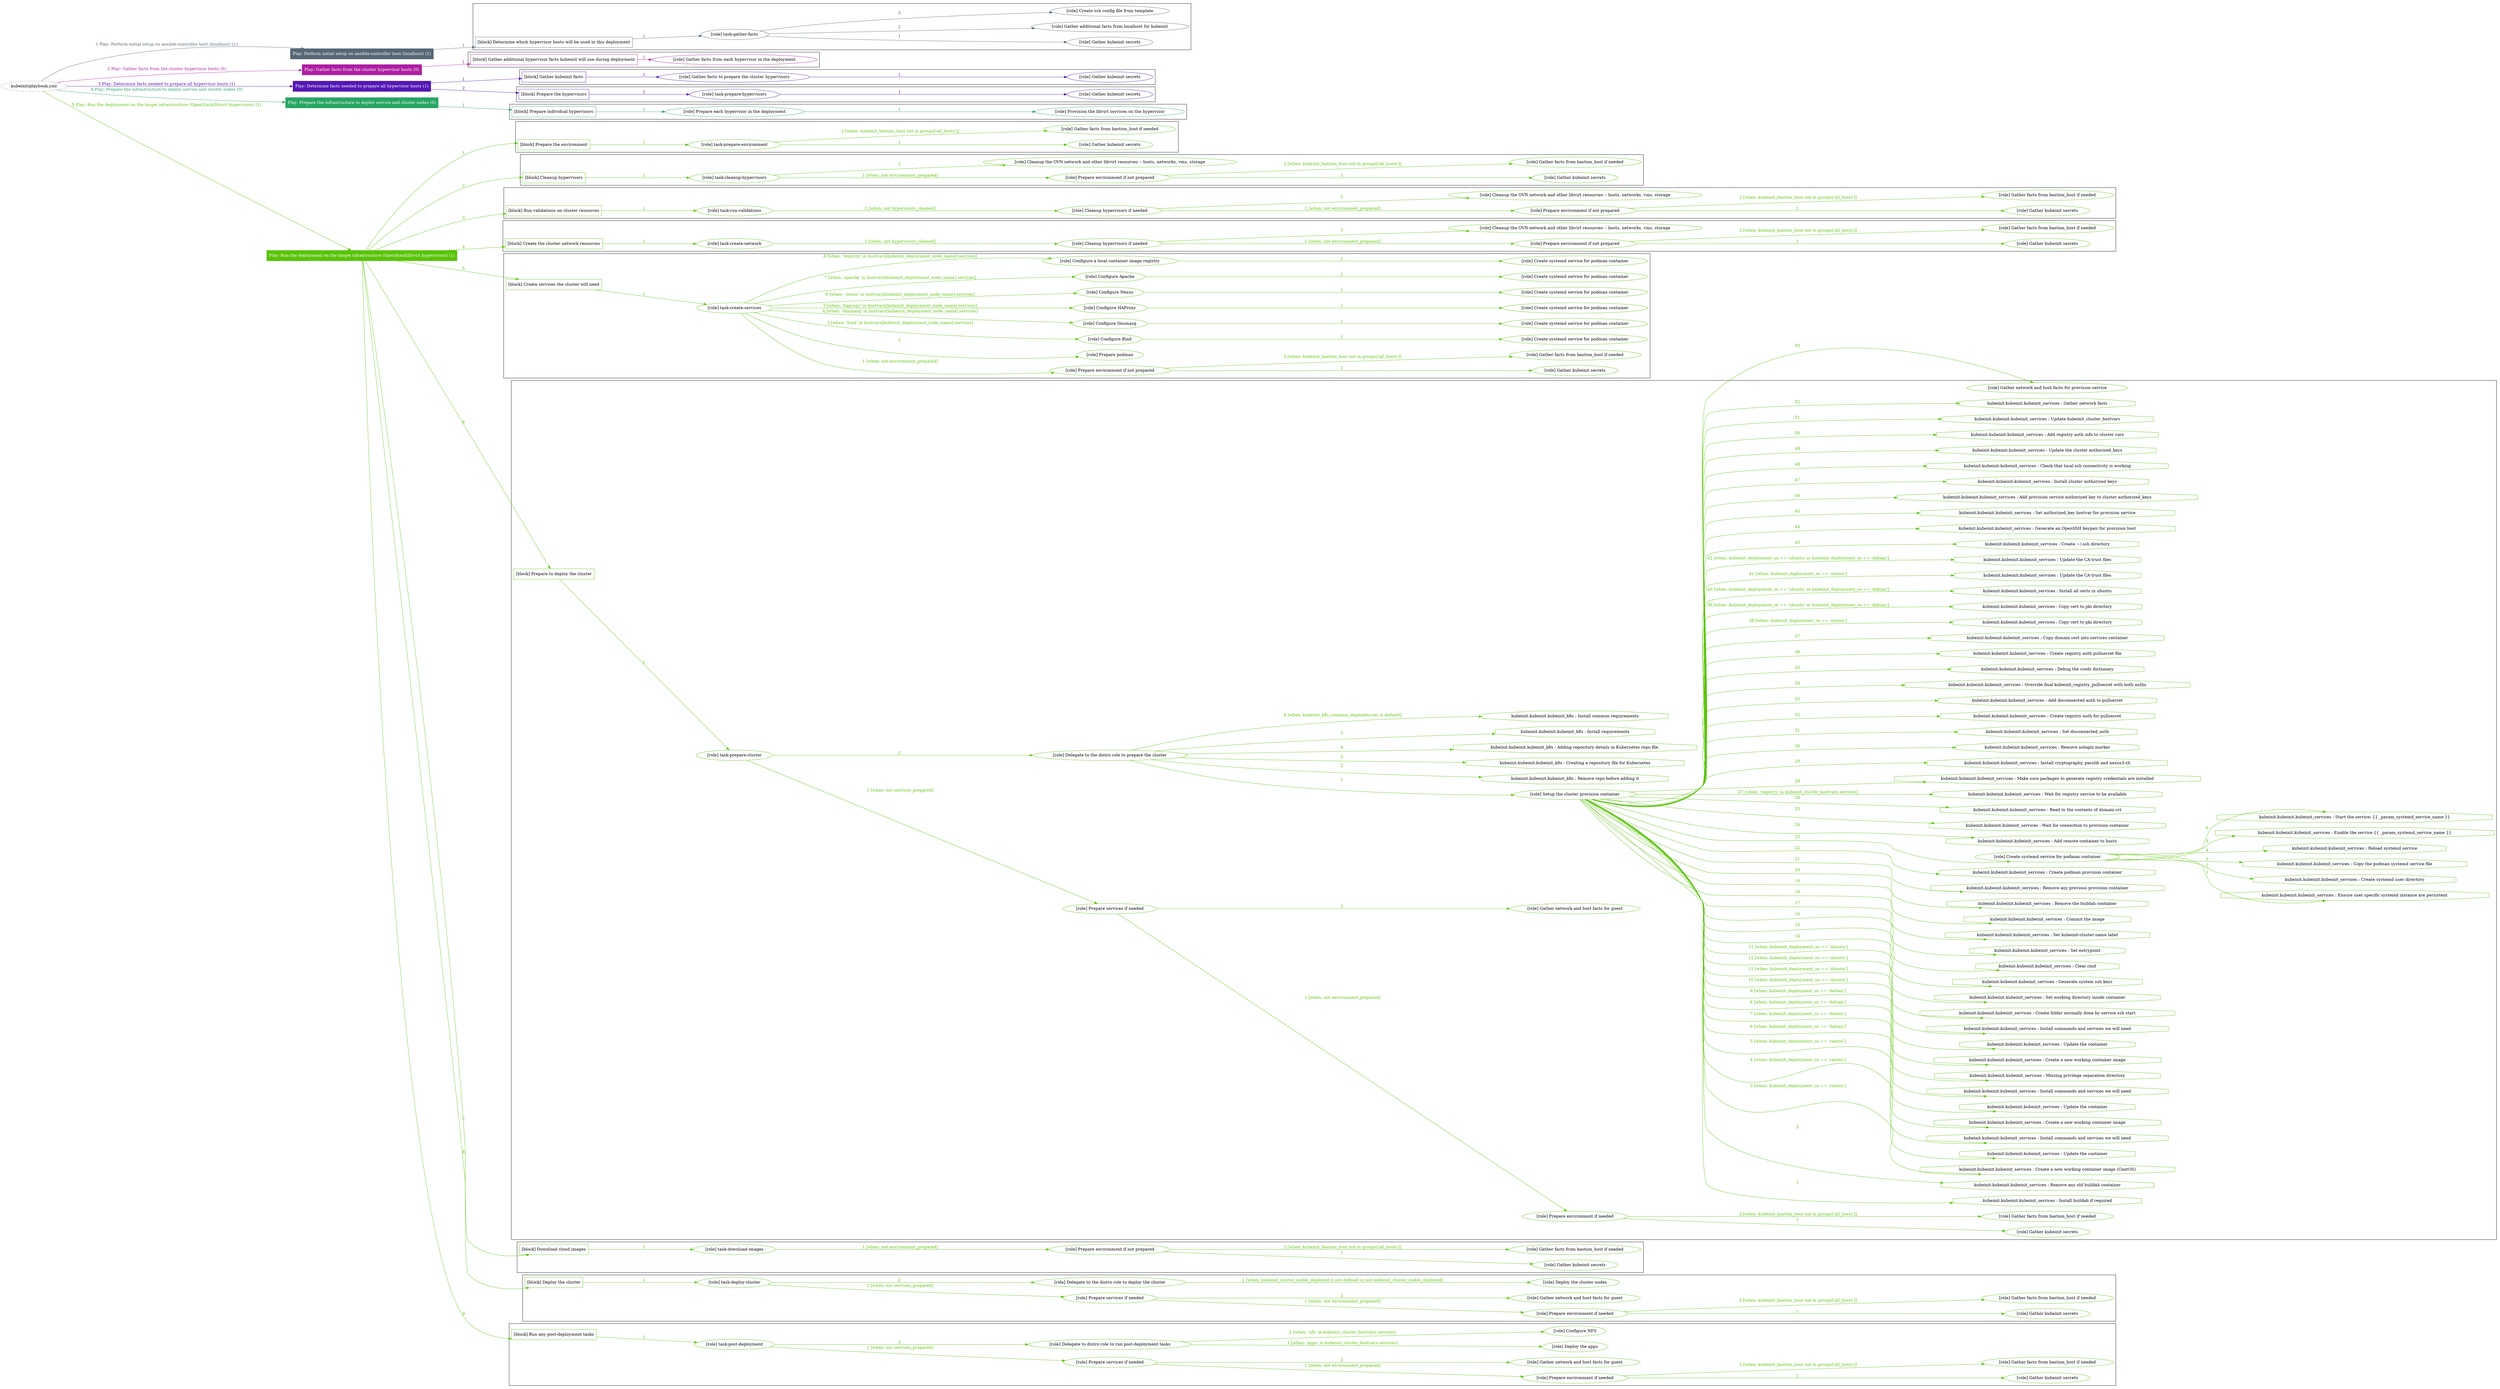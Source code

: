 digraph {
	graph [concentrate=true ordering=in rankdir=LR ratio=fill]
	edge [esep=5 sep=10]
	"kubeinit/playbook.yml" [URL="/home/runner/work/kubeinit/kubeinit/kubeinit/playbook.yml" id=playbook_51b3b44f style=dotted]
	"kubeinit/playbook.yml" -> play_5f11920a [label="1 Play: Perform initial setup on ansible-controller host (localhost) (1)" color="#566776" fontcolor="#566776" id=edge_play_5f11920a labeltooltip="1 Play: Perform initial setup on ansible-controller host (localhost) (1)" tooltip="1 Play: Perform initial setup on ansible-controller host (localhost) (1)"]
	subgraph "Play: Perform initial setup on ansible-controller host (localhost) (1)" {
		play_5f11920a [label="Play: Perform initial setup on ansible-controller host (localhost) (1)" URL="/home/runner/work/kubeinit/kubeinit/kubeinit/playbook.yml" color="#566776" fontcolor="#ffffff" id=play_5f11920a shape=box style=filled tooltip=localhost]
		play_5f11920a -> block_2c3eed45 [label=1 color="#566776" fontcolor="#566776" id=edge_block_2c3eed45 labeltooltip=1 tooltip=1]
		subgraph cluster_block_2c3eed45 {
			block_2c3eed45 [label="[block] Determine which hypervisor hosts will be used in this deployment" URL="/home/runner/work/kubeinit/kubeinit/kubeinit/playbook.yml" color="#566776" id=block_2c3eed45 labeltooltip="Determine which hypervisor hosts will be used in this deployment" shape=box tooltip="Determine which hypervisor hosts will be used in this deployment"]
			block_2c3eed45 -> role_4b8cffb2 [label="1 " color="#566776" fontcolor="#566776" id=edge_role_4b8cffb2 labeltooltip="1 " tooltip="1 "]
			subgraph "task-gather-facts" {
				role_4b8cffb2 [label="[role] task-gather-facts" URL="/home/runner/work/kubeinit/kubeinit/kubeinit/playbook.yml" color="#566776" id=role_4b8cffb2 tooltip="task-gather-facts"]
				role_4b8cffb2 -> role_f905ee15 [label="1 " color="#566776" fontcolor="#566776" id=edge_role_f905ee15 labeltooltip="1 " tooltip="1 "]
				subgraph "Gather kubeinit secrets" {
					role_f905ee15 [label="[role] Gather kubeinit secrets" URL="/home/runner/.ansible/collections/ansible_collections/kubeinit/kubeinit/roles/kubeinit_prepare/tasks/build_hypervisors_group.yml" color="#566776" id=role_f905ee15 tooltip="Gather kubeinit secrets"]
				}
				role_4b8cffb2 -> role_63121600 [label="2 " color="#566776" fontcolor="#566776" id=edge_role_63121600 labeltooltip="2 " tooltip="2 "]
				subgraph "Gather additional facts from localhost for kubeinit" {
					role_63121600 [label="[role] Gather additional facts from localhost for kubeinit" URL="/home/runner/.ansible/collections/ansible_collections/kubeinit/kubeinit/roles/kubeinit_prepare/tasks/build_hypervisors_group.yml" color="#566776" id=role_63121600 tooltip="Gather additional facts from localhost for kubeinit"]
				}
				role_4b8cffb2 -> role_56eb2aed [label="3 " color="#566776" fontcolor="#566776" id=edge_role_56eb2aed labeltooltip="3 " tooltip="3 "]
				subgraph "Create ssh config file from template" {
					role_56eb2aed [label="[role] Create ssh config file from template" URL="/home/runner/.ansible/collections/ansible_collections/kubeinit/kubeinit/roles/kubeinit_prepare/tasks/build_hypervisors_group.yml" color="#566776" id=role_56eb2aed tooltip="Create ssh config file from template"]
				}
			}
		}
	}
	"kubeinit/playbook.yml" -> play_b53b50f8 [label="2 Play: Gather facts from the cluster hypervisor hosts (0)" color="#ae1ea2" fontcolor="#ae1ea2" id=edge_play_b53b50f8 labeltooltip="2 Play: Gather facts from the cluster hypervisor hosts (0)" tooltip="2 Play: Gather facts from the cluster hypervisor hosts (0)"]
	subgraph "Play: Gather facts from the cluster hypervisor hosts (0)" {
		play_b53b50f8 [label="Play: Gather facts from the cluster hypervisor hosts (0)" URL="/home/runner/work/kubeinit/kubeinit/kubeinit/playbook.yml" color="#ae1ea2" fontcolor="#ffffff" id=play_b53b50f8 shape=box style=filled tooltip="Play: Gather facts from the cluster hypervisor hosts (0)"]
		play_b53b50f8 -> block_0336f26e [label=1 color="#ae1ea2" fontcolor="#ae1ea2" id=edge_block_0336f26e labeltooltip=1 tooltip=1]
		subgraph cluster_block_0336f26e {
			block_0336f26e [label="[block] Gather additional hypervisor facts kubeinit will use during deployment" URL="/home/runner/work/kubeinit/kubeinit/kubeinit/playbook.yml" color="#ae1ea2" id=block_0336f26e labeltooltip="Gather additional hypervisor facts kubeinit will use during deployment" shape=box tooltip="Gather additional hypervisor facts kubeinit will use during deployment"]
			block_0336f26e -> role_cc88fe0b [label="1 " color="#ae1ea2" fontcolor="#ae1ea2" id=edge_role_cc88fe0b labeltooltip="1 " tooltip="1 "]
			subgraph "Gather facts from each hypervisor in the deployment" {
				role_cc88fe0b [label="[role] Gather facts from each hypervisor in the deployment" URL="/home/runner/work/kubeinit/kubeinit/kubeinit/playbook.yml" color="#ae1ea2" id=role_cc88fe0b tooltip="Gather facts from each hypervisor in the deployment"]
			}
		}
	}
	"kubeinit/playbook.yml" -> play_f7f198de [label="3 Play: Determine facts needed to prepare all hypervisor hosts (1)" color="#5317b5" fontcolor="#5317b5" id=edge_play_f7f198de labeltooltip="3 Play: Determine facts needed to prepare all hypervisor hosts (1)" tooltip="3 Play: Determine facts needed to prepare all hypervisor hosts (1)"]
	subgraph "Play: Determine facts needed to prepare all hypervisor hosts (1)" {
		play_f7f198de [label="Play: Determine facts needed to prepare all hypervisor hosts (1)" URL="/home/runner/work/kubeinit/kubeinit/kubeinit/playbook.yml" color="#5317b5" fontcolor="#ffffff" id=play_f7f198de shape=box style=filled tooltip=localhost]
		play_f7f198de -> block_de32752f [label=1 color="#5317b5" fontcolor="#5317b5" id=edge_block_de32752f labeltooltip=1 tooltip=1]
		subgraph cluster_block_de32752f {
			block_de32752f [label="[block] Gather kubeinit facts" URL="/home/runner/work/kubeinit/kubeinit/kubeinit/playbook.yml" color="#5317b5" id=block_de32752f labeltooltip="Gather kubeinit facts" shape=box tooltip="Gather kubeinit facts"]
			block_de32752f -> role_db15c700 [label="1 " color="#5317b5" fontcolor="#5317b5" id=edge_role_db15c700 labeltooltip="1 " tooltip="1 "]
			subgraph "Gather facts to prepare the cluster hypervisors" {
				role_db15c700 [label="[role] Gather facts to prepare the cluster hypervisors" URL="/home/runner/work/kubeinit/kubeinit/kubeinit/playbook.yml" color="#5317b5" id=role_db15c700 tooltip="Gather facts to prepare the cluster hypervisors"]
				role_db15c700 -> role_e1d6e785 [label="1 " color="#5317b5" fontcolor="#5317b5" id=edge_role_e1d6e785 labeltooltip="1 " tooltip="1 "]
				subgraph "Gather kubeinit secrets" {
					role_e1d6e785 [label="[role] Gather kubeinit secrets" URL="/home/runner/.ansible/collections/ansible_collections/kubeinit/kubeinit/roles/kubeinit_prepare/tasks/gather_kubeinit_facts.yml" color="#5317b5" id=role_e1d6e785 tooltip="Gather kubeinit secrets"]
				}
			}
		}
		play_f7f198de -> block_b4d273df [label=2 color="#5317b5" fontcolor="#5317b5" id=edge_block_b4d273df labeltooltip=2 tooltip=2]
		subgraph cluster_block_b4d273df {
			block_b4d273df [label="[block] Prepare the hypervisors" URL="/home/runner/work/kubeinit/kubeinit/kubeinit/playbook.yml" color="#5317b5" id=block_b4d273df labeltooltip="Prepare the hypervisors" shape=box tooltip="Prepare the hypervisors"]
			block_b4d273df -> role_51f0f1c2 [label="1 " color="#5317b5" fontcolor="#5317b5" id=edge_role_51f0f1c2 labeltooltip="1 " tooltip="1 "]
			subgraph "task-prepare-hypervisors" {
				role_51f0f1c2 [label="[role] task-prepare-hypervisors" URL="/home/runner/work/kubeinit/kubeinit/kubeinit/playbook.yml" color="#5317b5" id=role_51f0f1c2 tooltip="task-prepare-hypervisors"]
				role_51f0f1c2 -> role_12f85340 [label="1 " color="#5317b5" fontcolor="#5317b5" id=edge_role_12f85340 labeltooltip="1 " tooltip="1 "]
				subgraph "Gather kubeinit secrets" {
					role_12f85340 [label="[role] Gather kubeinit secrets" URL="/home/runner/.ansible/collections/ansible_collections/kubeinit/kubeinit/roles/kubeinit_prepare/tasks/gather_kubeinit_facts.yml" color="#5317b5" id=role_12f85340 tooltip="Gather kubeinit secrets"]
				}
			}
		}
	}
	"kubeinit/playbook.yml" -> play_b7f81c4f [label="4 Play: Prepare the infrastructure to deploy service and cluster nodes (0)" color="#27a561" fontcolor="#27a561" id=edge_play_b7f81c4f labeltooltip="4 Play: Prepare the infrastructure to deploy service and cluster nodes (0)" tooltip="4 Play: Prepare the infrastructure to deploy service and cluster nodes (0)"]
	subgraph "Play: Prepare the infrastructure to deploy service and cluster nodes (0)" {
		play_b7f81c4f [label="Play: Prepare the infrastructure to deploy service and cluster nodes (0)" URL="/home/runner/work/kubeinit/kubeinit/kubeinit/playbook.yml" color="#27a561" fontcolor="#ffffff" id=play_b7f81c4f shape=box style=filled tooltip="Play: Prepare the infrastructure to deploy service and cluster nodes (0)"]
		play_b7f81c4f -> block_68322ee1 [label=1 color="#27a561" fontcolor="#27a561" id=edge_block_68322ee1 labeltooltip=1 tooltip=1]
		subgraph cluster_block_68322ee1 {
			block_68322ee1 [label="[block] Prepare individual hypervisors" URL="/home/runner/work/kubeinit/kubeinit/kubeinit/playbook.yml" color="#27a561" id=block_68322ee1 labeltooltip="Prepare individual hypervisors" shape=box tooltip="Prepare individual hypervisors"]
			block_68322ee1 -> role_38ec4cea [label="1 " color="#27a561" fontcolor="#27a561" id=edge_role_38ec4cea labeltooltip="1 " tooltip="1 "]
			subgraph "Prepare each hypervisor in the deployment" {
				role_38ec4cea [label="[role] Prepare each hypervisor in the deployment" URL="/home/runner/work/kubeinit/kubeinit/kubeinit/playbook.yml" color="#27a561" id=role_38ec4cea tooltip="Prepare each hypervisor in the deployment"]
				role_38ec4cea -> role_4d0379f6 [label="1 " color="#27a561" fontcolor="#27a561" id=edge_role_4d0379f6 labeltooltip="1 " tooltip="1 "]
				subgraph "Provision the libvirt services on the hypervisor" {
					role_4d0379f6 [label="[role] Provision the libvirt services on the hypervisor" URL="/home/runner/.ansible/collections/ansible_collections/kubeinit/kubeinit/roles/kubeinit_prepare/tasks/prepare_hypervisor.yml" color="#27a561" id=role_4d0379f6 tooltip="Provision the libvirt services on the hypervisor"]
				}
			}
		}
	}
	"kubeinit/playbook.yml" -> play_c208e8a2 [label="5 Play: Run the deployment on the target infrastructure (OpenStack/libvirt hypervisors) (1)" color="#58c408" fontcolor="#58c408" id=edge_play_c208e8a2 labeltooltip="5 Play: Run the deployment on the target infrastructure (OpenStack/libvirt hypervisors) (1)" tooltip="5 Play: Run the deployment on the target infrastructure (OpenStack/libvirt hypervisors) (1)"]
	subgraph "Play: Run the deployment on the target infrastructure (OpenStack/libvirt hypervisors) (1)" {
		play_c208e8a2 [label="Play: Run the deployment on the target infrastructure (OpenStack/libvirt hypervisors) (1)" URL="/home/runner/work/kubeinit/kubeinit/kubeinit/playbook.yml" color="#58c408" fontcolor="#ffffff" id=play_c208e8a2 shape=box style=filled tooltip=localhost]
		play_c208e8a2 -> block_1c1326d4 [label=1 color="#58c408" fontcolor="#58c408" id=edge_block_1c1326d4 labeltooltip=1 tooltip=1]
		subgraph cluster_block_1c1326d4 {
			block_1c1326d4 [label="[block] Prepare the environment" URL="/home/runner/work/kubeinit/kubeinit/kubeinit/playbook.yml" color="#58c408" id=block_1c1326d4 labeltooltip="Prepare the environment" shape=box tooltip="Prepare the environment"]
			block_1c1326d4 -> role_f4b6d8cf [label="1 " color="#58c408" fontcolor="#58c408" id=edge_role_f4b6d8cf labeltooltip="1 " tooltip="1 "]
			subgraph "task-prepare-environment" {
				role_f4b6d8cf [label="[role] task-prepare-environment" URL="/home/runner/work/kubeinit/kubeinit/kubeinit/playbook.yml" color="#58c408" id=role_f4b6d8cf tooltip="task-prepare-environment"]
				role_f4b6d8cf -> role_44890cee [label="1 " color="#58c408" fontcolor="#58c408" id=edge_role_44890cee labeltooltip="1 " tooltip="1 "]
				subgraph "Gather kubeinit secrets" {
					role_44890cee [label="[role] Gather kubeinit secrets" URL="/home/runner/.ansible/collections/ansible_collections/kubeinit/kubeinit/roles/kubeinit_prepare/tasks/gather_kubeinit_facts.yml" color="#58c408" id=role_44890cee tooltip="Gather kubeinit secrets"]
				}
				role_f4b6d8cf -> role_58882846 [label="2 [when: kubeinit_bastion_host not in groups['all_hosts']]" color="#58c408" fontcolor="#58c408" id=edge_role_58882846 labeltooltip="2 [when: kubeinit_bastion_host not in groups['all_hosts']]" tooltip="2 [when: kubeinit_bastion_host not in groups['all_hosts']]"]
				subgraph "Gather facts from bastion_host if needed" {
					role_58882846 [label="[role] Gather facts from bastion_host if needed" URL="/home/runner/.ansible/collections/ansible_collections/kubeinit/kubeinit/roles/kubeinit_prepare/tasks/main.yml" color="#58c408" id=role_58882846 tooltip="Gather facts from bastion_host if needed"]
				}
			}
		}
		play_c208e8a2 -> block_70ec1f2c [label=2 color="#58c408" fontcolor="#58c408" id=edge_block_70ec1f2c labeltooltip=2 tooltip=2]
		subgraph cluster_block_70ec1f2c {
			block_70ec1f2c [label="[block] Cleanup hypervisors" URL="/home/runner/work/kubeinit/kubeinit/kubeinit/playbook.yml" color="#58c408" id=block_70ec1f2c labeltooltip="Cleanup hypervisors" shape=box tooltip="Cleanup hypervisors"]
			block_70ec1f2c -> role_9fa64f20 [label="1 " color="#58c408" fontcolor="#58c408" id=edge_role_9fa64f20 labeltooltip="1 " tooltip="1 "]
			subgraph "task-cleanup-hypervisors" {
				role_9fa64f20 [label="[role] task-cleanup-hypervisors" URL="/home/runner/work/kubeinit/kubeinit/kubeinit/playbook.yml" color="#58c408" id=role_9fa64f20 tooltip="task-cleanup-hypervisors"]
				role_9fa64f20 -> role_dde8a7f3 [label="1 [when: not environment_prepared]" color="#58c408" fontcolor="#58c408" id=edge_role_dde8a7f3 labeltooltip="1 [when: not environment_prepared]" tooltip="1 [when: not environment_prepared]"]
				subgraph "Prepare environment if not prepared" {
					role_dde8a7f3 [label="[role] Prepare environment if not prepared" URL="/home/runner/.ansible/collections/ansible_collections/kubeinit/kubeinit/roles/kubeinit_libvirt/tasks/cleanup_hypervisors.yml" color="#58c408" id=role_dde8a7f3 tooltip="Prepare environment if not prepared"]
					role_dde8a7f3 -> role_fc639af6 [label="1 " color="#58c408" fontcolor="#58c408" id=edge_role_fc639af6 labeltooltip="1 " tooltip="1 "]
					subgraph "Gather kubeinit secrets" {
						role_fc639af6 [label="[role] Gather kubeinit secrets" URL="/home/runner/.ansible/collections/ansible_collections/kubeinit/kubeinit/roles/kubeinit_prepare/tasks/gather_kubeinit_facts.yml" color="#58c408" id=role_fc639af6 tooltip="Gather kubeinit secrets"]
					}
					role_dde8a7f3 -> role_00432a3c [label="2 [when: kubeinit_bastion_host not in groups['all_hosts']]" color="#58c408" fontcolor="#58c408" id=edge_role_00432a3c labeltooltip="2 [when: kubeinit_bastion_host not in groups['all_hosts']]" tooltip="2 [when: kubeinit_bastion_host not in groups['all_hosts']]"]
					subgraph "Gather facts from bastion_host if needed" {
						role_00432a3c [label="[role] Gather facts from bastion_host if needed" URL="/home/runner/.ansible/collections/ansible_collections/kubeinit/kubeinit/roles/kubeinit_prepare/tasks/main.yml" color="#58c408" id=role_00432a3c tooltip="Gather facts from bastion_host if needed"]
					}
				}
				role_9fa64f20 -> role_105d9aa0 [label="2 " color="#58c408" fontcolor="#58c408" id=edge_role_105d9aa0 labeltooltip="2 " tooltip="2 "]
				subgraph "Cleanup the OVN network and other libvirt resources -- hosts, networks, vms, storage" {
					role_105d9aa0 [label="[role] Cleanup the OVN network and other libvirt resources -- hosts, networks, vms, storage" URL="/home/runner/.ansible/collections/ansible_collections/kubeinit/kubeinit/roles/kubeinit_libvirt/tasks/cleanup_hypervisors.yml" color="#58c408" id=role_105d9aa0 tooltip="Cleanup the OVN network and other libvirt resources -- hosts, networks, vms, storage"]
				}
			}
		}
		play_c208e8a2 -> block_b9c19df3 [label=3 color="#58c408" fontcolor="#58c408" id=edge_block_b9c19df3 labeltooltip=3 tooltip=3]
		subgraph cluster_block_b9c19df3 {
			block_b9c19df3 [label="[block] Run validations on cluster resources" URL="/home/runner/work/kubeinit/kubeinit/kubeinit/playbook.yml" color="#58c408" id=block_b9c19df3 labeltooltip="Run validations on cluster resources" shape=box tooltip="Run validations on cluster resources"]
			block_b9c19df3 -> role_b6ac7ccb [label="1 " color="#58c408" fontcolor="#58c408" id=edge_role_b6ac7ccb labeltooltip="1 " tooltip="1 "]
			subgraph "task-run-validations" {
				role_b6ac7ccb [label="[role] task-run-validations" URL="/home/runner/work/kubeinit/kubeinit/kubeinit/playbook.yml" color="#58c408" id=role_b6ac7ccb tooltip="task-run-validations"]
				role_b6ac7ccb -> role_ef195b42 [label="1 [when: not hypervisors_cleaned]" color="#58c408" fontcolor="#58c408" id=edge_role_ef195b42 labeltooltip="1 [when: not hypervisors_cleaned]" tooltip="1 [when: not hypervisors_cleaned]"]
				subgraph "Cleanup hypervisors if needed" {
					role_ef195b42 [label="[role] Cleanup hypervisors if needed" URL="/home/runner/.ansible/collections/ansible_collections/kubeinit/kubeinit/roles/kubeinit_validations/tasks/main.yml" color="#58c408" id=role_ef195b42 tooltip="Cleanup hypervisors if needed"]
					role_ef195b42 -> role_365eda54 [label="1 [when: not environment_prepared]" color="#58c408" fontcolor="#58c408" id=edge_role_365eda54 labeltooltip="1 [when: not environment_prepared]" tooltip="1 [when: not environment_prepared]"]
					subgraph "Prepare environment if not prepared" {
						role_365eda54 [label="[role] Prepare environment if not prepared" URL="/home/runner/.ansible/collections/ansible_collections/kubeinit/kubeinit/roles/kubeinit_libvirt/tasks/cleanup_hypervisors.yml" color="#58c408" id=role_365eda54 tooltip="Prepare environment if not prepared"]
						role_365eda54 -> role_60d7196c [label="1 " color="#58c408" fontcolor="#58c408" id=edge_role_60d7196c labeltooltip="1 " tooltip="1 "]
						subgraph "Gather kubeinit secrets" {
							role_60d7196c [label="[role] Gather kubeinit secrets" URL="/home/runner/.ansible/collections/ansible_collections/kubeinit/kubeinit/roles/kubeinit_prepare/tasks/gather_kubeinit_facts.yml" color="#58c408" id=role_60d7196c tooltip="Gather kubeinit secrets"]
						}
						role_365eda54 -> role_d12fb2aa [label="2 [when: kubeinit_bastion_host not in groups['all_hosts']]" color="#58c408" fontcolor="#58c408" id=edge_role_d12fb2aa labeltooltip="2 [when: kubeinit_bastion_host not in groups['all_hosts']]" tooltip="2 [when: kubeinit_bastion_host not in groups['all_hosts']]"]
						subgraph "Gather facts from bastion_host if needed" {
							role_d12fb2aa [label="[role] Gather facts from bastion_host if needed" URL="/home/runner/.ansible/collections/ansible_collections/kubeinit/kubeinit/roles/kubeinit_prepare/tasks/main.yml" color="#58c408" id=role_d12fb2aa tooltip="Gather facts from bastion_host if needed"]
						}
					}
					role_ef195b42 -> role_a35c5457 [label="2 " color="#58c408" fontcolor="#58c408" id=edge_role_a35c5457 labeltooltip="2 " tooltip="2 "]
					subgraph "Cleanup the OVN network and other libvirt resources -- hosts, networks, vms, storage" {
						role_a35c5457 [label="[role] Cleanup the OVN network and other libvirt resources -- hosts, networks, vms, storage" URL="/home/runner/.ansible/collections/ansible_collections/kubeinit/kubeinit/roles/kubeinit_libvirt/tasks/cleanup_hypervisors.yml" color="#58c408" id=role_a35c5457 tooltip="Cleanup the OVN network and other libvirt resources -- hosts, networks, vms, storage"]
					}
				}
			}
		}
		play_c208e8a2 -> block_580788ea [label=4 color="#58c408" fontcolor="#58c408" id=edge_block_580788ea labeltooltip=4 tooltip=4]
		subgraph cluster_block_580788ea {
			block_580788ea [label="[block] Create the cluster network resources" URL="/home/runner/work/kubeinit/kubeinit/kubeinit/playbook.yml" color="#58c408" id=block_580788ea labeltooltip="Create the cluster network resources" shape=box tooltip="Create the cluster network resources"]
			block_580788ea -> role_bc6cd8d0 [label="1 " color="#58c408" fontcolor="#58c408" id=edge_role_bc6cd8d0 labeltooltip="1 " tooltip="1 "]
			subgraph "task-create-network" {
				role_bc6cd8d0 [label="[role] task-create-network" URL="/home/runner/work/kubeinit/kubeinit/kubeinit/playbook.yml" color="#58c408" id=role_bc6cd8d0 tooltip="task-create-network"]
				role_bc6cd8d0 -> role_01067539 [label="1 [when: not hypervisors_cleaned]" color="#58c408" fontcolor="#58c408" id=edge_role_01067539 labeltooltip="1 [when: not hypervisors_cleaned]" tooltip="1 [when: not hypervisors_cleaned]"]
				subgraph "Cleanup hypervisors if needed" {
					role_01067539 [label="[role] Cleanup hypervisors if needed" URL="/home/runner/.ansible/collections/ansible_collections/kubeinit/kubeinit/roles/kubeinit_libvirt/tasks/create_network.yml" color="#58c408" id=role_01067539 tooltip="Cleanup hypervisors if needed"]
					role_01067539 -> role_ea7de052 [label="1 [when: not environment_prepared]" color="#58c408" fontcolor="#58c408" id=edge_role_ea7de052 labeltooltip="1 [when: not environment_prepared]" tooltip="1 [when: not environment_prepared]"]
					subgraph "Prepare environment if not prepared" {
						role_ea7de052 [label="[role] Prepare environment if not prepared" URL="/home/runner/.ansible/collections/ansible_collections/kubeinit/kubeinit/roles/kubeinit_libvirt/tasks/cleanup_hypervisors.yml" color="#58c408" id=role_ea7de052 tooltip="Prepare environment if not prepared"]
						role_ea7de052 -> role_68e2c004 [label="1 " color="#58c408" fontcolor="#58c408" id=edge_role_68e2c004 labeltooltip="1 " tooltip="1 "]
						subgraph "Gather kubeinit secrets" {
							role_68e2c004 [label="[role] Gather kubeinit secrets" URL="/home/runner/.ansible/collections/ansible_collections/kubeinit/kubeinit/roles/kubeinit_prepare/tasks/gather_kubeinit_facts.yml" color="#58c408" id=role_68e2c004 tooltip="Gather kubeinit secrets"]
						}
						role_ea7de052 -> role_afabe553 [label="2 [when: kubeinit_bastion_host not in groups['all_hosts']]" color="#58c408" fontcolor="#58c408" id=edge_role_afabe553 labeltooltip="2 [when: kubeinit_bastion_host not in groups['all_hosts']]" tooltip="2 [when: kubeinit_bastion_host not in groups['all_hosts']]"]
						subgraph "Gather facts from bastion_host if needed" {
							role_afabe553 [label="[role] Gather facts from bastion_host if needed" URL="/home/runner/.ansible/collections/ansible_collections/kubeinit/kubeinit/roles/kubeinit_prepare/tasks/main.yml" color="#58c408" id=role_afabe553 tooltip="Gather facts from bastion_host if needed"]
						}
					}
					role_01067539 -> role_f73834bf [label="2 " color="#58c408" fontcolor="#58c408" id=edge_role_f73834bf labeltooltip="2 " tooltip="2 "]
					subgraph "Cleanup the OVN network and other libvirt resources -- hosts, networks, vms, storage" {
						role_f73834bf [label="[role] Cleanup the OVN network and other libvirt resources -- hosts, networks, vms, storage" URL="/home/runner/.ansible/collections/ansible_collections/kubeinit/kubeinit/roles/kubeinit_libvirt/tasks/cleanup_hypervisors.yml" color="#58c408" id=role_f73834bf tooltip="Cleanup the OVN network and other libvirt resources -- hosts, networks, vms, storage"]
					}
				}
			}
		}
		play_c208e8a2 -> block_63f5aa7d [label=5 color="#58c408" fontcolor="#58c408" id=edge_block_63f5aa7d labeltooltip=5 tooltip=5]
		subgraph cluster_block_63f5aa7d {
			block_63f5aa7d [label="[block] Create services the cluster will need" URL="/home/runner/work/kubeinit/kubeinit/kubeinit/playbook.yml" color="#58c408" id=block_63f5aa7d labeltooltip="Create services the cluster will need" shape=box tooltip="Create services the cluster will need"]
			block_63f5aa7d -> role_cc5676cd [label="1 " color="#58c408" fontcolor="#58c408" id=edge_role_cc5676cd labeltooltip="1 " tooltip="1 "]
			subgraph "task-create-services" {
				role_cc5676cd [label="[role] task-create-services" URL="/home/runner/work/kubeinit/kubeinit/kubeinit/playbook.yml" color="#58c408" id=role_cc5676cd tooltip="task-create-services"]
				role_cc5676cd -> role_2d3261f0 [label="1 [when: not environment_prepared]" color="#58c408" fontcolor="#58c408" id=edge_role_2d3261f0 labeltooltip="1 [when: not environment_prepared]" tooltip="1 [when: not environment_prepared]"]
				subgraph "Prepare environment if not prepared" {
					role_2d3261f0 [label="[role] Prepare environment if not prepared" URL="/home/runner/.ansible/collections/ansible_collections/kubeinit/kubeinit/roles/kubeinit_services/tasks/main.yml" color="#58c408" id=role_2d3261f0 tooltip="Prepare environment if not prepared"]
					role_2d3261f0 -> role_123c9496 [label="1 " color="#58c408" fontcolor="#58c408" id=edge_role_123c9496 labeltooltip="1 " tooltip="1 "]
					subgraph "Gather kubeinit secrets" {
						role_123c9496 [label="[role] Gather kubeinit secrets" URL="/home/runner/.ansible/collections/ansible_collections/kubeinit/kubeinit/roles/kubeinit_prepare/tasks/gather_kubeinit_facts.yml" color="#58c408" id=role_123c9496 tooltip="Gather kubeinit secrets"]
					}
					role_2d3261f0 -> role_9f86acca [label="2 [when: kubeinit_bastion_host not in groups['all_hosts']]" color="#58c408" fontcolor="#58c408" id=edge_role_9f86acca labeltooltip="2 [when: kubeinit_bastion_host not in groups['all_hosts']]" tooltip="2 [when: kubeinit_bastion_host not in groups['all_hosts']]"]
					subgraph "Gather facts from bastion_host if needed" {
						role_9f86acca [label="[role] Gather facts from bastion_host if needed" URL="/home/runner/.ansible/collections/ansible_collections/kubeinit/kubeinit/roles/kubeinit_prepare/tasks/main.yml" color="#58c408" id=role_9f86acca tooltip="Gather facts from bastion_host if needed"]
					}
				}
				role_cc5676cd -> role_d5836ff3 [label="2 " color="#58c408" fontcolor="#58c408" id=edge_role_d5836ff3 labeltooltip="2 " tooltip="2 "]
				subgraph "Prepare podman" {
					role_d5836ff3 [label="[role] Prepare podman" URL="/home/runner/.ansible/collections/ansible_collections/kubeinit/kubeinit/roles/kubeinit_services/tasks/00_create_service_pod.yml" color="#58c408" id=role_d5836ff3 tooltip="Prepare podman"]
				}
				role_cc5676cd -> role_73602eef [label="3 [when: 'bind' in hostvars[kubeinit_deployment_node_name].services]" color="#58c408" fontcolor="#58c408" id=edge_role_73602eef labeltooltip="3 [when: 'bind' in hostvars[kubeinit_deployment_node_name].services]" tooltip="3 [when: 'bind' in hostvars[kubeinit_deployment_node_name].services]"]
				subgraph "Configure Bind" {
					role_73602eef [label="[role] Configure Bind" URL="/home/runner/.ansible/collections/ansible_collections/kubeinit/kubeinit/roles/kubeinit_services/tasks/start_services_containers.yml" color="#58c408" id=role_73602eef tooltip="Configure Bind"]
					role_73602eef -> role_cf31d2b6 [label="1 " color="#58c408" fontcolor="#58c408" id=edge_role_cf31d2b6 labeltooltip="1 " tooltip="1 "]
					subgraph "Create systemd service for podman container" {
						role_cf31d2b6 [label="[role] Create systemd service for podman container" URL="/home/runner/.ansible/collections/ansible_collections/kubeinit/kubeinit/roles/kubeinit_bind/tasks/main.yml" color="#58c408" id=role_cf31d2b6 tooltip="Create systemd service for podman container"]
					}
				}
				role_cc5676cd -> role_22a250d4 [label="4 [when: 'dnsmasq' in hostvars[kubeinit_deployment_node_name].services]" color="#58c408" fontcolor="#58c408" id=edge_role_22a250d4 labeltooltip="4 [when: 'dnsmasq' in hostvars[kubeinit_deployment_node_name].services]" tooltip="4 [when: 'dnsmasq' in hostvars[kubeinit_deployment_node_name].services]"]
				subgraph "Configure Dnsmasq" {
					role_22a250d4 [label="[role] Configure Dnsmasq" URL="/home/runner/.ansible/collections/ansible_collections/kubeinit/kubeinit/roles/kubeinit_services/tasks/start_services_containers.yml" color="#58c408" id=role_22a250d4 tooltip="Configure Dnsmasq"]
					role_22a250d4 -> role_51083ea5 [label="1 " color="#58c408" fontcolor="#58c408" id=edge_role_51083ea5 labeltooltip="1 " tooltip="1 "]
					subgraph "Create systemd service for podman container" {
						role_51083ea5 [label="[role] Create systemd service for podman container" URL="/home/runner/.ansible/collections/ansible_collections/kubeinit/kubeinit/roles/kubeinit_dnsmasq/tasks/main.yml" color="#58c408" id=role_51083ea5 tooltip="Create systemd service for podman container"]
					}
				}
				role_cc5676cd -> role_b445a292 [label="5 [when: 'haproxy' in hostvars[kubeinit_deployment_node_name].services]" color="#58c408" fontcolor="#58c408" id=edge_role_b445a292 labeltooltip="5 [when: 'haproxy' in hostvars[kubeinit_deployment_node_name].services]" tooltip="5 [when: 'haproxy' in hostvars[kubeinit_deployment_node_name].services]"]
				subgraph "Configure HAProxy" {
					role_b445a292 [label="[role] Configure HAProxy" URL="/home/runner/.ansible/collections/ansible_collections/kubeinit/kubeinit/roles/kubeinit_services/tasks/start_services_containers.yml" color="#58c408" id=role_b445a292 tooltip="Configure HAProxy"]
					role_b445a292 -> role_3b2459c1 [label="1 " color="#58c408" fontcolor="#58c408" id=edge_role_3b2459c1 labeltooltip="1 " tooltip="1 "]
					subgraph "Create systemd service for podman container" {
						role_3b2459c1 [label="[role] Create systemd service for podman container" URL="/home/runner/.ansible/collections/ansible_collections/kubeinit/kubeinit/roles/kubeinit_haproxy/tasks/main.yml" color="#58c408" id=role_3b2459c1 tooltip="Create systemd service for podman container"]
					}
				}
				role_cc5676cd -> role_c55d7506 [label="6 [when: 'nexus' in hostvars[kubeinit_deployment_node_name].services]" color="#58c408" fontcolor="#58c408" id=edge_role_c55d7506 labeltooltip="6 [when: 'nexus' in hostvars[kubeinit_deployment_node_name].services]" tooltip="6 [when: 'nexus' in hostvars[kubeinit_deployment_node_name].services]"]
				subgraph "Configure Nexus" {
					role_c55d7506 [label="[role] Configure Nexus" URL="/home/runner/.ansible/collections/ansible_collections/kubeinit/kubeinit/roles/kubeinit_services/tasks/start_services_containers.yml" color="#58c408" id=role_c55d7506 tooltip="Configure Nexus"]
					role_c55d7506 -> role_fe03448a [label="1 " color="#58c408" fontcolor="#58c408" id=edge_role_fe03448a labeltooltip="1 " tooltip="1 "]
					subgraph "Create systemd service for podman container" {
						role_fe03448a [label="[role] Create systemd service for podman container" URL="/home/runner/.ansible/collections/ansible_collections/kubeinit/kubeinit/roles/kubeinit_nexus/tasks/main.yml" color="#58c408" id=role_fe03448a tooltip="Create systemd service for podman container"]
					}
				}
				role_cc5676cd -> role_a13dac86 [label="7 [when: 'apache' in hostvars[kubeinit_deployment_node_name].services]" color="#58c408" fontcolor="#58c408" id=edge_role_a13dac86 labeltooltip="7 [when: 'apache' in hostvars[kubeinit_deployment_node_name].services]" tooltip="7 [when: 'apache' in hostvars[kubeinit_deployment_node_name].services]"]
				subgraph "Configure Apache" {
					role_a13dac86 [label="[role] Configure Apache" URL="/home/runner/.ansible/collections/ansible_collections/kubeinit/kubeinit/roles/kubeinit_services/tasks/start_services_containers.yml" color="#58c408" id=role_a13dac86 tooltip="Configure Apache"]
					role_a13dac86 -> role_26abbed4 [label="1 " color="#58c408" fontcolor="#58c408" id=edge_role_26abbed4 labeltooltip="1 " tooltip="1 "]
					subgraph "Create systemd service for podman container" {
						role_26abbed4 [label="[role] Create systemd service for podman container" URL="/home/runner/.ansible/collections/ansible_collections/kubeinit/kubeinit/roles/kubeinit_apache/tasks/main.yml" color="#58c408" id=role_26abbed4 tooltip="Create systemd service for podman container"]
					}
				}
				role_cc5676cd -> role_6bc043de [label="8 [when: 'registry' in hostvars[kubeinit_deployment_node_name].services]" color="#58c408" fontcolor="#58c408" id=edge_role_6bc043de labeltooltip="8 [when: 'registry' in hostvars[kubeinit_deployment_node_name].services]" tooltip="8 [when: 'registry' in hostvars[kubeinit_deployment_node_name].services]"]
				subgraph "Configure a local container image registry" {
					role_6bc043de [label="[role] Configure a local container image registry" URL="/home/runner/.ansible/collections/ansible_collections/kubeinit/kubeinit/roles/kubeinit_services/tasks/start_services_containers.yml" color="#58c408" id=role_6bc043de tooltip="Configure a local container image registry"]
					role_6bc043de -> role_50fa50a8 [label="1 " color="#58c408" fontcolor="#58c408" id=edge_role_50fa50a8 labeltooltip="1 " tooltip="1 "]
					subgraph "Create systemd service for podman container" {
						role_50fa50a8 [label="[role] Create systemd service for podman container" URL="/home/runner/.ansible/collections/ansible_collections/kubeinit/kubeinit/roles/kubeinit_registry/tasks/main.yml" color="#58c408" id=role_50fa50a8 tooltip="Create systemd service for podman container"]
					}
				}
			}
		}
		play_c208e8a2 -> block_be247b51 [label=6 color="#58c408" fontcolor="#58c408" id=edge_block_be247b51 labeltooltip=6 tooltip=6]
		subgraph cluster_block_be247b51 {
			block_be247b51 [label="[block] Prepare to deploy the cluster" URL="/home/runner/work/kubeinit/kubeinit/kubeinit/playbook.yml" color="#58c408" id=block_be247b51 labeltooltip="Prepare to deploy the cluster" shape=box tooltip="Prepare to deploy the cluster"]
			block_be247b51 -> role_014b5825 [label="1 " color="#58c408" fontcolor="#58c408" id=edge_role_014b5825 labeltooltip="1 " tooltip="1 "]
			subgraph "task-prepare-cluster" {
				role_014b5825 [label="[role] task-prepare-cluster" URL="/home/runner/work/kubeinit/kubeinit/kubeinit/playbook.yml" color="#58c408" id=role_014b5825 tooltip="task-prepare-cluster"]
				role_014b5825 -> role_104b7f91 [label="1 [when: not services_prepared]" color="#58c408" fontcolor="#58c408" id=edge_role_104b7f91 labeltooltip="1 [when: not services_prepared]" tooltip="1 [when: not services_prepared]"]
				subgraph "Prepare services if needed" {
					role_104b7f91 [label="[role] Prepare services if needed" URL="/home/runner/.ansible/collections/ansible_collections/kubeinit/kubeinit/roles/kubeinit_prepare/tasks/prepare_cluster.yml" color="#58c408" id=role_104b7f91 tooltip="Prepare services if needed"]
					role_104b7f91 -> role_52d15dea [label="1 [when: not environment_prepared]" color="#58c408" fontcolor="#58c408" id=edge_role_52d15dea labeltooltip="1 [when: not environment_prepared]" tooltip="1 [when: not environment_prepared]"]
					subgraph "Prepare environment if needed" {
						role_52d15dea [label="[role] Prepare environment if needed" URL="/home/runner/.ansible/collections/ansible_collections/kubeinit/kubeinit/roles/kubeinit_services/tasks/prepare_services.yml" color="#58c408" id=role_52d15dea tooltip="Prepare environment if needed"]
						role_52d15dea -> role_26cd8d96 [label="1 " color="#58c408" fontcolor="#58c408" id=edge_role_26cd8d96 labeltooltip="1 " tooltip="1 "]
						subgraph "Gather kubeinit secrets" {
							role_26cd8d96 [label="[role] Gather kubeinit secrets" URL="/home/runner/.ansible/collections/ansible_collections/kubeinit/kubeinit/roles/kubeinit_prepare/tasks/gather_kubeinit_facts.yml" color="#58c408" id=role_26cd8d96 tooltip="Gather kubeinit secrets"]
						}
						role_52d15dea -> role_17615b55 [label="2 [when: kubeinit_bastion_host not in groups['all_hosts']]" color="#58c408" fontcolor="#58c408" id=edge_role_17615b55 labeltooltip="2 [when: kubeinit_bastion_host not in groups['all_hosts']]" tooltip="2 [when: kubeinit_bastion_host not in groups['all_hosts']]"]
						subgraph "Gather facts from bastion_host if needed" {
							role_17615b55 [label="[role] Gather facts from bastion_host if needed" URL="/home/runner/.ansible/collections/ansible_collections/kubeinit/kubeinit/roles/kubeinit_prepare/tasks/main.yml" color="#58c408" id=role_17615b55 tooltip="Gather facts from bastion_host if needed"]
						}
					}
					role_104b7f91 -> role_cf88444c [label="2 " color="#58c408" fontcolor="#58c408" id=edge_role_cf88444c labeltooltip="2 " tooltip="2 "]
					subgraph "Gather network and host facts for guest" {
						role_cf88444c [label="[role] Gather network and host facts for guest" URL="/home/runner/.ansible/collections/ansible_collections/kubeinit/kubeinit/roles/kubeinit_services/tasks/prepare_services.yml" color="#58c408" id=role_cf88444c tooltip="Gather network and host facts for guest"]
					}
				}
				role_014b5825 -> role_e36ec870 [label="2 " color="#58c408" fontcolor="#58c408" id=edge_role_e36ec870 labeltooltip="2 " tooltip="2 "]
				subgraph "Delegate to the distro role to prepare the cluster" {
					role_e36ec870 [label="[role] Delegate to the distro role to prepare the cluster" URL="/home/runner/.ansible/collections/ansible_collections/kubeinit/kubeinit/roles/kubeinit_prepare/tasks/prepare_cluster.yml" color="#58c408" id=role_e36ec870 tooltip="Delegate to the distro role to prepare the cluster"]
					role_e36ec870 -> role_d412b65c [label="1 " color="#58c408" fontcolor="#58c408" id=edge_role_d412b65c labeltooltip="1 " tooltip="1 "]
					subgraph "Setup the cluster provision container" {
						role_d412b65c [label="[role] Setup the cluster provision container" URL="/home/runner/.ansible/collections/ansible_collections/kubeinit/kubeinit/roles/kubeinit_k8s/tasks/prepare_cluster.yml" color="#58c408" id=role_d412b65c tooltip="Setup the cluster provision container"]
						task_6519e1b6 [label="kubeinit.kubeinit.kubeinit_services : Install buildah if required" URL="/home/runner/.ansible/collections/ansible_collections/kubeinit/kubeinit/roles/kubeinit_services/tasks/create_provision_container.yml" color="#58c408" id=task_6519e1b6 shape=octagon tooltip="kubeinit.kubeinit.kubeinit_services : Install buildah if required"]
						role_d412b65c -> task_6519e1b6 [label="1 " color="#58c408" fontcolor="#58c408" id=edge_task_6519e1b6 labeltooltip="1 " tooltip="1 "]
						task_86d2c2e8 [label="kubeinit.kubeinit.kubeinit_services : Remove any old buildah container" URL="/home/runner/.ansible/collections/ansible_collections/kubeinit/kubeinit/roles/kubeinit_services/tasks/create_provision_container.yml" color="#58c408" id=task_86d2c2e8 shape=octagon tooltip="kubeinit.kubeinit.kubeinit_services : Remove any old buildah container"]
						role_d412b65c -> task_86d2c2e8 [label="2 " color="#58c408" fontcolor="#58c408" id=edge_task_86d2c2e8 labeltooltip="2 " tooltip="2 "]
						task_41ca1c4d [label="kubeinit.kubeinit.kubeinit_services : Create a new working container image (CentOS)" URL="/home/runner/.ansible/collections/ansible_collections/kubeinit/kubeinit/roles/kubeinit_services/tasks/create_provision_container.yml" color="#58c408" id=task_41ca1c4d shape=octagon tooltip="kubeinit.kubeinit.kubeinit_services : Create a new working container image (CentOS)"]
						role_d412b65c -> task_41ca1c4d [label="3 [when: kubeinit_deployment_os == 'centos']" color="#58c408" fontcolor="#58c408" id=edge_task_41ca1c4d labeltooltip="3 [when: kubeinit_deployment_os == 'centos']" tooltip="3 [when: kubeinit_deployment_os == 'centos']"]
						task_d0d1360c [label="kubeinit.kubeinit.kubeinit_services : Update the container" URL="/home/runner/.ansible/collections/ansible_collections/kubeinit/kubeinit/roles/kubeinit_services/tasks/create_provision_container.yml" color="#58c408" id=task_d0d1360c shape=octagon tooltip="kubeinit.kubeinit.kubeinit_services : Update the container"]
						role_d412b65c -> task_d0d1360c [label="4 [when: kubeinit_deployment_os == 'centos']" color="#58c408" fontcolor="#58c408" id=edge_task_d0d1360c labeltooltip="4 [when: kubeinit_deployment_os == 'centos']" tooltip="4 [when: kubeinit_deployment_os == 'centos']"]
						task_03504bda [label="kubeinit.kubeinit.kubeinit_services : Install commands and services we will need" URL="/home/runner/.ansible/collections/ansible_collections/kubeinit/kubeinit/roles/kubeinit_services/tasks/create_provision_container.yml" color="#58c408" id=task_03504bda shape=octagon tooltip="kubeinit.kubeinit.kubeinit_services : Install commands and services we will need"]
						role_d412b65c -> task_03504bda [label="5 [when: kubeinit_deployment_os == 'centos']" color="#58c408" fontcolor="#58c408" id=edge_task_03504bda labeltooltip="5 [when: kubeinit_deployment_os == 'centos']" tooltip="5 [when: kubeinit_deployment_os == 'centos']"]
						task_27a196c8 [label="kubeinit.kubeinit.kubeinit_services : Create a new working container image" URL="/home/runner/.ansible/collections/ansible_collections/kubeinit/kubeinit/roles/kubeinit_services/tasks/create_provision_container.yml" color="#58c408" id=task_27a196c8 shape=octagon tooltip="kubeinit.kubeinit.kubeinit_services : Create a new working container image"]
						role_d412b65c -> task_27a196c8 [label="6 [when: kubeinit_deployment_os == 'debian']" color="#58c408" fontcolor="#58c408" id=edge_task_27a196c8 labeltooltip="6 [when: kubeinit_deployment_os == 'debian']" tooltip="6 [when: kubeinit_deployment_os == 'debian']"]
						task_163b2dc2 [label="kubeinit.kubeinit.kubeinit_services : Update the container" URL="/home/runner/.ansible/collections/ansible_collections/kubeinit/kubeinit/roles/kubeinit_services/tasks/create_provision_container.yml" color="#58c408" id=task_163b2dc2 shape=octagon tooltip="kubeinit.kubeinit.kubeinit_services : Update the container"]
						role_d412b65c -> task_163b2dc2 [label="7 [when: kubeinit_deployment_os == 'debian']" color="#58c408" fontcolor="#58c408" id=edge_task_163b2dc2 labeltooltip="7 [when: kubeinit_deployment_os == 'debian']" tooltip="7 [when: kubeinit_deployment_os == 'debian']"]
						task_bd8249fe [label="kubeinit.kubeinit.kubeinit_services : Install commands and services we will need" URL="/home/runner/.ansible/collections/ansible_collections/kubeinit/kubeinit/roles/kubeinit_services/tasks/create_provision_container.yml" color="#58c408" id=task_bd8249fe shape=octagon tooltip="kubeinit.kubeinit.kubeinit_services : Install commands and services we will need"]
						role_d412b65c -> task_bd8249fe [label="8 [when: kubeinit_deployment_os == 'debian']" color="#58c408" fontcolor="#58c408" id=edge_task_bd8249fe labeltooltip="8 [when: kubeinit_deployment_os == 'debian']" tooltip="8 [when: kubeinit_deployment_os == 'debian']"]
						task_0416a933 [label="kubeinit.kubeinit.kubeinit_services : Missing privilege separation directory" URL="/home/runner/.ansible/collections/ansible_collections/kubeinit/kubeinit/roles/kubeinit_services/tasks/create_provision_container.yml" color="#58c408" id=task_0416a933 shape=octagon tooltip="kubeinit.kubeinit.kubeinit_services : Missing privilege separation directory"]
						role_d412b65c -> task_0416a933 [label="9 [when: kubeinit_deployment_os == 'debian']" color="#58c408" fontcolor="#58c408" id=edge_task_0416a933 labeltooltip="9 [when: kubeinit_deployment_os == 'debian']" tooltip="9 [when: kubeinit_deployment_os == 'debian']"]
						task_1247b15d [label="kubeinit.kubeinit.kubeinit_services : Create a new working container image" URL="/home/runner/.ansible/collections/ansible_collections/kubeinit/kubeinit/roles/kubeinit_services/tasks/create_provision_container.yml" color="#58c408" id=task_1247b15d shape=octagon tooltip="kubeinit.kubeinit.kubeinit_services : Create a new working container image"]
						role_d412b65c -> task_1247b15d [label="10 [when: kubeinit_deployment_os == 'ubuntu']" color="#58c408" fontcolor="#58c408" id=edge_task_1247b15d labeltooltip="10 [when: kubeinit_deployment_os == 'ubuntu']" tooltip="10 [when: kubeinit_deployment_os == 'ubuntu']"]
						task_123f1e56 [label="kubeinit.kubeinit.kubeinit_services : Update the container" URL="/home/runner/.ansible/collections/ansible_collections/kubeinit/kubeinit/roles/kubeinit_services/tasks/create_provision_container.yml" color="#58c408" id=task_123f1e56 shape=octagon tooltip="kubeinit.kubeinit.kubeinit_services : Update the container"]
						role_d412b65c -> task_123f1e56 [label="11 [when: kubeinit_deployment_os == 'ubuntu']" color="#58c408" fontcolor="#58c408" id=edge_task_123f1e56 labeltooltip="11 [when: kubeinit_deployment_os == 'ubuntu']" tooltip="11 [when: kubeinit_deployment_os == 'ubuntu']"]
						task_5df35fc4 [label="kubeinit.kubeinit.kubeinit_services : Install commands and services we will need" URL="/home/runner/.ansible/collections/ansible_collections/kubeinit/kubeinit/roles/kubeinit_services/tasks/create_provision_container.yml" color="#58c408" id=task_5df35fc4 shape=octagon tooltip="kubeinit.kubeinit.kubeinit_services : Install commands and services we will need"]
						role_d412b65c -> task_5df35fc4 [label="12 [when: kubeinit_deployment_os == 'ubuntu']" color="#58c408" fontcolor="#58c408" id=edge_task_5df35fc4 labeltooltip="12 [when: kubeinit_deployment_os == 'ubuntu']" tooltip="12 [when: kubeinit_deployment_os == 'ubuntu']"]
						task_3b632173 [label="kubeinit.kubeinit.kubeinit_services : Create folder normally done by service ssh start" URL="/home/runner/.ansible/collections/ansible_collections/kubeinit/kubeinit/roles/kubeinit_services/tasks/create_provision_container.yml" color="#58c408" id=task_3b632173 shape=octagon tooltip="kubeinit.kubeinit.kubeinit_services : Create folder normally done by service ssh start"]
						role_d412b65c -> task_3b632173 [label="13 [when: kubeinit_deployment_os == 'ubuntu']" color="#58c408" fontcolor="#58c408" id=edge_task_3b632173 labeltooltip="13 [when: kubeinit_deployment_os == 'ubuntu']" tooltip="13 [when: kubeinit_deployment_os == 'ubuntu']"]
						task_20f8c11a [label="kubeinit.kubeinit.kubeinit_services : Set working directory inside container" URL="/home/runner/.ansible/collections/ansible_collections/kubeinit/kubeinit/roles/kubeinit_services/tasks/create_provision_container.yml" color="#58c408" id=task_20f8c11a shape=octagon tooltip="kubeinit.kubeinit.kubeinit_services : Set working directory inside container"]
						role_d412b65c -> task_20f8c11a [label="14 " color="#58c408" fontcolor="#58c408" id=edge_task_20f8c11a labeltooltip="14 " tooltip="14 "]
						task_385d97e6 [label="kubeinit.kubeinit.kubeinit_services : Generate system ssh keys" URL="/home/runner/.ansible/collections/ansible_collections/kubeinit/kubeinit/roles/kubeinit_services/tasks/create_provision_container.yml" color="#58c408" id=task_385d97e6 shape=octagon tooltip="kubeinit.kubeinit.kubeinit_services : Generate system ssh keys"]
						role_d412b65c -> task_385d97e6 [label="15 " color="#58c408" fontcolor="#58c408" id=edge_task_385d97e6 labeltooltip="15 " tooltip="15 "]
						task_798b1073 [label="kubeinit.kubeinit.kubeinit_services : Clear cmd" URL="/home/runner/.ansible/collections/ansible_collections/kubeinit/kubeinit/roles/kubeinit_services/tasks/create_provision_container.yml" color="#58c408" id=task_798b1073 shape=octagon tooltip="kubeinit.kubeinit.kubeinit_services : Clear cmd"]
						role_d412b65c -> task_798b1073 [label="16 " color="#58c408" fontcolor="#58c408" id=edge_task_798b1073 labeltooltip="16 " tooltip="16 "]
						task_be949893 [label="kubeinit.kubeinit.kubeinit_services : Set entrypoint" URL="/home/runner/.ansible/collections/ansible_collections/kubeinit/kubeinit/roles/kubeinit_services/tasks/create_provision_container.yml" color="#58c408" id=task_be949893 shape=octagon tooltip="kubeinit.kubeinit.kubeinit_services : Set entrypoint"]
						role_d412b65c -> task_be949893 [label="17 " color="#58c408" fontcolor="#58c408" id=edge_task_be949893 labeltooltip="17 " tooltip="17 "]
						task_d8d2edb3 [label="kubeinit.kubeinit.kubeinit_services : Set kubeinit-cluster-name label" URL="/home/runner/.ansible/collections/ansible_collections/kubeinit/kubeinit/roles/kubeinit_services/tasks/create_provision_container.yml" color="#58c408" id=task_d8d2edb3 shape=octagon tooltip="kubeinit.kubeinit.kubeinit_services : Set kubeinit-cluster-name label"]
						role_d412b65c -> task_d8d2edb3 [label="18 " color="#58c408" fontcolor="#58c408" id=edge_task_d8d2edb3 labeltooltip="18 " tooltip="18 "]
						task_15b01db3 [label="kubeinit.kubeinit.kubeinit_services : Commit the image" URL="/home/runner/.ansible/collections/ansible_collections/kubeinit/kubeinit/roles/kubeinit_services/tasks/create_provision_container.yml" color="#58c408" id=task_15b01db3 shape=octagon tooltip="kubeinit.kubeinit.kubeinit_services : Commit the image"]
						role_d412b65c -> task_15b01db3 [label="19 " color="#58c408" fontcolor="#58c408" id=edge_task_15b01db3 labeltooltip="19 " tooltip="19 "]
						task_6e858f07 [label="kubeinit.kubeinit.kubeinit_services : Remove the buildah container" URL="/home/runner/.ansible/collections/ansible_collections/kubeinit/kubeinit/roles/kubeinit_services/tasks/create_provision_container.yml" color="#58c408" id=task_6e858f07 shape=octagon tooltip="kubeinit.kubeinit.kubeinit_services : Remove the buildah container"]
						role_d412b65c -> task_6e858f07 [label="20 " color="#58c408" fontcolor="#58c408" id=edge_task_6e858f07 labeltooltip="20 " tooltip="20 "]
						task_4f28639c [label="kubeinit.kubeinit.kubeinit_services : Remove any previous provision container" URL="/home/runner/.ansible/collections/ansible_collections/kubeinit/kubeinit/roles/kubeinit_services/tasks/create_provision_container.yml" color="#58c408" id=task_4f28639c shape=octagon tooltip="kubeinit.kubeinit.kubeinit_services : Remove any previous provision container"]
						role_d412b65c -> task_4f28639c [label="21 " color="#58c408" fontcolor="#58c408" id=edge_task_4f28639c labeltooltip="21 " tooltip="21 "]
						task_6cd4387f [label="kubeinit.kubeinit.kubeinit_services : Create podman provision container" URL="/home/runner/.ansible/collections/ansible_collections/kubeinit/kubeinit/roles/kubeinit_services/tasks/create_provision_container.yml" color="#58c408" id=task_6cd4387f shape=octagon tooltip="kubeinit.kubeinit.kubeinit_services : Create podman provision container"]
						role_d412b65c -> task_6cd4387f [label="22 " color="#58c408" fontcolor="#58c408" id=edge_task_6cd4387f labeltooltip="22 " tooltip="22 "]
						role_d412b65c -> role_a303218b [label="23 " color="#58c408" fontcolor="#58c408" id=edge_role_a303218b labeltooltip="23 " tooltip="23 "]
						subgraph "Create systemd service for podman container" {
							role_a303218b [label="[role] Create systemd service for podman container" URL="/home/runner/.ansible/collections/ansible_collections/kubeinit/kubeinit/roles/kubeinit_services/tasks/create_provision_container.yml" color="#58c408" id=role_a303218b tooltip="Create systemd service for podman container"]
							task_ef13334a [label="kubeinit.kubeinit.kubeinit_services : Ensure user specific systemd instance are persistent" URL="/home/runner/.ansible/collections/ansible_collections/kubeinit/kubeinit/roles/kubeinit_services/tasks/create_managed_service.yml" color="#58c408" id=task_ef13334a shape=octagon tooltip="kubeinit.kubeinit.kubeinit_services : Ensure user specific systemd instance are persistent"]
							role_a303218b -> task_ef13334a [label="1 " color="#58c408" fontcolor="#58c408" id=edge_task_ef13334a labeltooltip="1 " tooltip="1 "]
							task_d9dfd198 [label="kubeinit.kubeinit.kubeinit_services : Create systemd user directory" URL="/home/runner/.ansible/collections/ansible_collections/kubeinit/kubeinit/roles/kubeinit_services/tasks/create_managed_service.yml" color="#58c408" id=task_d9dfd198 shape=octagon tooltip="kubeinit.kubeinit.kubeinit_services : Create systemd user directory"]
							role_a303218b -> task_d9dfd198 [label="2 " color="#58c408" fontcolor="#58c408" id=edge_task_d9dfd198 labeltooltip="2 " tooltip="2 "]
							task_a5d2d39a [label="kubeinit.kubeinit.kubeinit_services : Copy the podman systemd service file" URL="/home/runner/.ansible/collections/ansible_collections/kubeinit/kubeinit/roles/kubeinit_services/tasks/create_managed_service.yml" color="#58c408" id=task_a5d2d39a shape=octagon tooltip="kubeinit.kubeinit.kubeinit_services : Copy the podman systemd service file"]
							role_a303218b -> task_a5d2d39a [label="3 " color="#58c408" fontcolor="#58c408" id=edge_task_a5d2d39a labeltooltip="3 " tooltip="3 "]
							task_98be4c31 [label="kubeinit.kubeinit.kubeinit_services : Reload systemd service" URL="/home/runner/.ansible/collections/ansible_collections/kubeinit/kubeinit/roles/kubeinit_services/tasks/create_managed_service.yml" color="#58c408" id=task_98be4c31 shape=octagon tooltip="kubeinit.kubeinit.kubeinit_services : Reload systemd service"]
							role_a303218b -> task_98be4c31 [label="4 " color="#58c408" fontcolor="#58c408" id=edge_task_98be4c31 labeltooltip="4 " tooltip="4 "]
							task_88118e87 [label="kubeinit.kubeinit.kubeinit_services : Enable the service {{ _param_systemd_service_name }}" URL="/home/runner/.ansible/collections/ansible_collections/kubeinit/kubeinit/roles/kubeinit_services/tasks/create_managed_service.yml" color="#58c408" id=task_88118e87 shape=octagon tooltip="kubeinit.kubeinit.kubeinit_services : Enable the service {{ _param_systemd_service_name }}"]
							role_a303218b -> task_88118e87 [label="5 " color="#58c408" fontcolor="#58c408" id=edge_task_88118e87 labeltooltip="5 " tooltip="5 "]
							task_e9ee6b85 [label="kubeinit.kubeinit.kubeinit_services : Start the service: {{ _param_systemd_service_name }}" URL="/home/runner/.ansible/collections/ansible_collections/kubeinit/kubeinit/roles/kubeinit_services/tasks/create_managed_service.yml" color="#58c408" id=task_e9ee6b85 shape=octagon tooltip="kubeinit.kubeinit.kubeinit_services : Start the service: {{ _param_systemd_service_name }}"]
							role_a303218b -> task_e9ee6b85 [label="6 " color="#58c408" fontcolor="#58c408" id=edge_task_e9ee6b85 labeltooltip="6 " tooltip="6 "]
						}
						task_90277bca [label="kubeinit.kubeinit.kubeinit_services : Add remote container to hosts" URL="/home/runner/.ansible/collections/ansible_collections/kubeinit/kubeinit/roles/kubeinit_services/tasks/create_provision_container.yml" color="#58c408" id=task_90277bca shape=octagon tooltip="kubeinit.kubeinit.kubeinit_services : Add remote container to hosts"]
						role_d412b65c -> task_90277bca [label="24 " color="#58c408" fontcolor="#58c408" id=edge_task_90277bca labeltooltip="24 " tooltip="24 "]
						task_e392658c [label="kubeinit.kubeinit.kubeinit_services : Wait for connection to provision container" URL="/home/runner/.ansible/collections/ansible_collections/kubeinit/kubeinit/roles/kubeinit_services/tasks/create_provision_container.yml" color="#58c408" id=task_e392658c shape=octagon tooltip="kubeinit.kubeinit.kubeinit_services : Wait for connection to provision container"]
						role_d412b65c -> task_e392658c [label="25 " color="#58c408" fontcolor="#58c408" id=edge_task_e392658c labeltooltip="25 " tooltip="25 "]
						task_cb86724c [label="kubeinit.kubeinit.kubeinit_services : Read in the contents of domain.crt" URL="/home/runner/.ansible/collections/ansible_collections/kubeinit/kubeinit/roles/kubeinit_services/tasks/create_provision_container.yml" color="#58c408" id=task_cb86724c shape=octagon tooltip="kubeinit.kubeinit.kubeinit_services : Read in the contents of domain.crt"]
						role_d412b65c -> task_cb86724c [label="26 " color="#58c408" fontcolor="#58c408" id=edge_task_cb86724c labeltooltip="26 " tooltip="26 "]
						task_3dfa7a54 [label="kubeinit.kubeinit.kubeinit_services : Wait for registry service to be available" URL="/home/runner/.ansible/collections/ansible_collections/kubeinit/kubeinit/roles/kubeinit_services/tasks/create_provision_container.yml" color="#58c408" id=task_3dfa7a54 shape=octagon tooltip="kubeinit.kubeinit.kubeinit_services : Wait for registry service to be available"]
						role_d412b65c -> task_3dfa7a54 [label="27 [when: 'registry' in kubeinit_cluster_hostvars.services]" color="#58c408" fontcolor="#58c408" id=edge_task_3dfa7a54 labeltooltip="27 [when: 'registry' in kubeinit_cluster_hostvars.services]" tooltip="27 [when: 'registry' in kubeinit_cluster_hostvars.services]"]
						task_687805c6 [label="kubeinit.kubeinit.kubeinit_services : Make sure packages to generate registry credentials are installed" URL="/home/runner/.ansible/collections/ansible_collections/kubeinit/kubeinit/roles/kubeinit_services/tasks/create_provision_container.yml" color="#58c408" id=task_687805c6 shape=octagon tooltip="kubeinit.kubeinit.kubeinit_services : Make sure packages to generate registry credentials are installed"]
						role_d412b65c -> task_687805c6 [label="28 " color="#58c408" fontcolor="#58c408" id=edge_task_687805c6 labeltooltip="28 " tooltip="28 "]
						task_6682bac4 [label="kubeinit.kubeinit.kubeinit_services : Install cryptography, passlib and nexus3-cli" URL="/home/runner/.ansible/collections/ansible_collections/kubeinit/kubeinit/roles/kubeinit_services/tasks/create_provision_container.yml" color="#58c408" id=task_6682bac4 shape=octagon tooltip="kubeinit.kubeinit.kubeinit_services : Install cryptography, passlib and nexus3-cli"]
						role_d412b65c -> task_6682bac4 [label="29 " color="#58c408" fontcolor="#58c408" id=edge_task_6682bac4 labeltooltip="29 " tooltip="29 "]
						task_ea6eb4ea [label="kubeinit.kubeinit.kubeinit_services : Remove nologin marker" URL="/home/runner/.ansible/collections/ansible_collections/kubeinit/kubeinit/roles/kubeinit_services/tasks/create_provision_container.yml" color="#58c408" id=task_ea6eb4ea shape=octagon tooltip="kubeinit.kubeinit.kubeinit_services : Remove nologin marker"]
						role_d412b65c -> task_ea6eb4ea [label="30 " color="#58c408" fontcolor="#58c408" id=edge_task_ea6eb4ea labeltooltip="30 " tooltip="30 "]
						task_08c61a4c [label="kubeinit.kubeinit.kubeinit_services : Set disconnected_auth" URL="/home/runner/.ansible/collections/ansible_collections/kubeinit/kubeinit/roles/kubeinit_services/tasks/create_provision_container.yml" color="#58c408" id=task_08c61a4c shape=octagon tooltip="kubeinit.kubeinit.kubeinit_services : Set disconnected_auth"]
						role_d412b65c -> task_08c61a4c [label="31 " color="#58c408" fontcolor="#58c408" id=edge_task_08c61a4c labeltooltip="31 " tooltip="31 "]
						task_dc3556db [label="kubeinit.kubeinit.kubeinit_services : Create registry auth for pullsecret" URL="/home/runner/.ansible/collections/ansible_collections/kubeinit/kubeinit/roles/kubeinit_services/tasks/create_provision_container.yml" color="#58c408" id=task_dc3556db shape=octagon tooltip="kubeinit.kubeinit.kubeinit_services : Create registry auth for pullsecret"]
						role_d412b65c -> task_dc3556db [label="32 " color="#58c408" fontcolor="#58c408" id=edge_task_dc3556db labeltooltip="32 " tooltip="32 "]
						task_f663c4fa [label="kubeinit.kubeinit.kubeinit_services : Add disconnected auth to pullsecret" URL="/home/runner/.ansible/collections/ansible_collections/kubeinit/kubeinit/roles/kubeinit_services/tasks/create_provision_container.yml" color="#58c408" id=task_f663c4fa shape=octagon tooltip="kubeinit.kubeinit.kubeinit_services : Add disconnected auth to pullsecret"]
						role_d412b65c -> task_f663c4fa [label="33 " color="#58c408" fontcolor="#58c408" id=edge_task_f663c4fa labeltooltip="33 " tooltip="33 "]
						task_13232897 [label="kubeinit.kubeinit.kubeinit_services : Override final kubeinit_registry_pullsecret with both auths" URL="/home/runner/.ansible/collections/ansible_collections/kubeinit/kubeinit/roles/kubeinit_services/tasks/create_provision_container.yml" color="#58c408" id=task_13232897 shape=octagon tooltip="kubeinit.kubeinit.kubeinit_services : Override final kubeinit_registry_pullsecret with both auths"]
						role_d412b65c -> task_13232897 [label="34 " color="#58c408" fontcolor="#58c408" id=edge_task_13232897 labeltooltip="34 " tooltip="34 "]
						task_38aa8285 [label="kubeinit.kubeinit.kubeinit_services : Debug the creds dictionary" URL="/home/runner/.ansible/collections/ansible_collections/kubeinit/kubeinit/roles/kubeinit_services/tasks/create_provision_container.yml" color="#58c408" id=task_38aa8285 shape=octagon tooltip="kubeinit.kubeinit.kubeinit_services : Debug the creds dictionary"]
						role_d412b65c -> task_38aa8285 [label="35 " color="#58c408" fontcolor="#58c408" id=edge_task_38aa8285 labeltooltip="35 " tooltip="35 "]
						task_598ab1df [label="kubeinit.kubeinit.kubeinit_services : Create registry auth pullsecret file" URL="/home/runner/.ansible/collections/ansible_collections/kubeinit/kubeinit/roles/kubeinit_services/tasks/create_provision_container.yml" color="#58c408" id=task_598ab1df shape=octagon tooltip="kubeinit.kubeinit.kubeinit_services : Create registry auth pullsecret file"]
						role_d412b65c -> task_598ab1df [label="36 " color="#58c408" fontcolor="#58c408" id=edge_task_598ab1df labeltooltip="36 " tooltip="36 "]
						task_af297a69 [label="kubeinit.kubeinit.kubeinit_services : Copy domain cert into services container" URL="/home/runner/.ansible/collections/ansible_collections/kubeinit/kubeinit/roles/kubeinit_services/tasks/create_provision_container.yml" color="#58c408" id=task_af297a69 shape=octagon tooltip="kubeinit.kubeinit.kubeinit_services : Copy domain cert into services container"]
						role_d412b65c -> task_af297a69 [label="37 " color="#58c408" fontcolor="#58c408" id=edge_task_af297a69 labeltooltip="37 " tooltip="37 "]
						task_f4d3a5dc [label="kubeinit.kubeinit.kubeinit_services : Copy cert to pki directory" URL="/home/runner/.ansible/collections/ansible_collections/kubeinit/kubeinit/roles/kubeinit_services/tasks/create_provision_container.yml" color="#58c408" id=task_f4d3a5dc shape=octagon tooltip="kubeinit.kubeinit.kubeinit_services : Copy cert to pki directory"]
						role_d412b65c -> task_f4d3a5dc [label="38 [when: kubeinit_deployment_os == 'centos']" color="#58c408" fontcolor="#58c408" id=edge_task_f4d3a5dc labeltooltip="38 [when: kubeinit_deployment_os == 'centos']" tooltip="38 [when: kubeinit_deployment_os == 'centos']"]
						task_ca470c78 [label="kubeinit.kubeinit.kubeinit_services : Copy cert to pki directory" URL="/home/runner/.ansible/collections/ansible_collections/kubeinit/kubeinit/roles/kubeinit_services/tasks/create_provision_container.yml" color="#58c408" id=task_ca470c78 shape=octagon tooltip="kubeinit.kubeinit.kubeinit_services : Copy cert to pki directory"]
						role_d412b65c -> task_ca470c78 [label="39 [when: kubeinit_deployment_os == 'ubuntu' or kubeinit_deployment_os == 'debian']" color="#58c408" fontcolor="#58c408" id=edge_task_ca470c78 labeltooltip="39 [when: kubeinit_deployment_os == 'ubuntu' or kubeinit_deployment_os == 'debian']" tooltip="39 [when: kubeinit_deployment_os == 'ubuntu' or kubeinit_deployment_os == 'debian']"]
						task_f86abbc8 [label="kubeinit.kubeinit.kubeinit_services : Install all certs in ubuntu" URL="/home/runner/.ansible/collections/ansible_collections/kubeinit/kubeinit/roles/kubeinit_services/tasks/create_provision_container.yml" color="#58c408" id=task_f86abbc8 shape=octagon tooltip="kubeinit.kubeinit.kubeinit_services : Install all certs in ubuntu"]
						role_d412b65c -> task_f86abbc8 [label="40 [when: kubeinit_deployment_os == 'ubuntu' or kubeinit_deployment_os == 'debian']" color="#58c408" fontcolor="#58c408" id=edge_task_f86abbc8 labeltooltip="40 [when: kubeinit_deployment_os == 'ubuntu' or kubeinit_deployment_os == 'debian']" tooltip="40 [when: kubeinit_deployment_os == 'ubuntu' or kubeinit_deployment_os == 'debian']"]
						task_1eac1a46 [label="kubeinit.kubeinit.kubeinit_services : Update the CA trust files" URL="/home/runner/.ansible/collections/ansible_collections/kubeinit/kubeinit/roles/kubeinit_services/tasks/create_provision_container.yml" color="#58c408" id=task_1eac1a46 shape=octagon tooltip="kubeinit.kubeinit.kubeinit_services : Update the CA trust files"]
						role_d412b65c -> task_1eac1a46 [label="41 [when: kubeinit_deployment_os == 'centos']" color="#58c408" fontcolor="#58c408" id=edge_task_1eac1a46 labeltooltip="41 [when: kubeinit_deployment_os == 'centos']" tooltip="41 [when: kubeinit_deployment_os == 'centos']"]
						task_f8667308 [label="kubeinit.kubeinit.kubeinit_services : Update the CA trust files" URL="/home/runner/.ansible/collections/ansible_collections/kubeinit/kubeinit/roles/kubeinit_services/tasks/create_provision_container.yml" color="#58c408" id=task_f8667308 shape=octagon tooltip="kubeinit.kubeinit.kubeinit_services : Update the CA trust files"]
						role_d412b65c -> task_f8667308 [label="42 [when: kubeinit_deployment_os == 'ubuntu' or kubeinit_deployment_os == 'debian']" color="#58c408" fontcolor="#58c408" id=edge_task_f8667308 labeltooltip="42 [when: kubeinit_deployment_os == 'ubuntu' or kubeinit_deployment_os == 'debian']" tooltip="42 [when: kubeinit_deployment_os == 'ubuntu' or kubeinit_deployment_os == 'debian']"]
						task_0d9c2917 [label="kubeinit.kubeinit.kubeinit_services : Create ~/.ssh directory" URL="/home/runner/.ansible/collections/ansible_collections/kubeinit/kubeinit/roles/kubeinit_services/tasks/create_provision_container.yml" color="#58c408" id=task_0d9c2917 shape=octagon tooltip="kubeinit.kubeinit.kubeinit_services : Create ~/.ssh directory"]
						role_d412b65c -> task_0d9c2917 [label="43 " color="#58c408" fontcolor="#58c408" id=edge_task_0d9c2917 labeltooltip="43 " tooltip="43 "]
						task_474a97de [label="kubeinit.kubeinit.kubeinit_services : Generate an OpenSSH keypair for provision host" URL="/home/runner/.ansible/collections/ansible_collections/kubeinit/kubeinit/roles/kubeinit_services/tasks/create_provision_container.yml" color="#58c408" id=task_474a97de shape=octagon tooltip="kubeinit.kubeinit.kubeinit_services : Generate an OpenSSH keypair for provision host"]
						role_d412b65c -> task_474a97de [label="44 " color="#58c408" fontcolor="#58c408" id=edge_task_474a97de labeltooltip="44 " tooltip="44 "]
						task_e5e98b12 [label="kubeinit.kubeinit.kubeinit_services : Set authorized_key hostvar for provision service" URL="/home/runner/.ansible/collections/ansible_collections/kubeinit/kubeinit/roles/kubeinit_services/tasks/create_provision_container.yml" color="#58c408" id=task_e5e98b12 shape=octagon tooltip="kubeinit.kubeinit.kubeinit_services : Set authorized_key hostvar for provision service"]
						role_d412b65c -> task_e5e98b12 [label="45 " color="#58c408" fontcolor="#58c408" id=edge_task_e5e98b12 labeltooltip="45 " tooltip="45 "]
						task_d671d5b7 [label="kubeinit.kubeinit.kubeinit_services : Add provision service authorized key to cluster authorized_keys" URL="/home/runner/.ansible/collections/ansible_collections/kubeinit/kubeinit/roles/kubeinit_services/tasks/create_provision_container.yml" color="#58c408" id=task_d671d5b7 shape=octagon tooltip="kubeinit.kubeinit.kubeinit_services : Add provision service authorized key to cluster authorized_keys"]
						role_d412b65c -> task_d671d5b7 [label="46 " color="#58c408" fontcolor="#58c408" id=edge_task_d671d5b7 labeltooltip="46 " tooltip="46 "]
						task_bcccc0bb [label="kubeinit.kubeinit.kubeinit_services : Install cluster authorized keys" URL="/home/runner/.ansible/collections/ansible_collections/kubeinit/kubeinit/roles/kubeinit_services/tasks/create_provision_container.yml" color="#58c408" id=task_bcccc0bb shape=octagon tooltip="kubeinit.kubeinit.kubeinit_services : Install cluster authorized keys"]
						role_d412b65c -> task_bcccc0bb [label="47 " color="#58c408" fontcolor="#58c408" id=edge_task_bcccc0bb labeltooltip="47 " tooltip="47 "]
						task_adf3d7eb [label="kubeinit.kubeinit.kubeinit_services : Check that local ssh connectivity is working" URL="/home/runner/.ansible/collections/ansible_collections/kubeinit/kubeinit/roles/kubeinit_services/tasks/create_provision_container.yml" color="#58c408" id=task_adf3d7eb shape=octagon tooltip="kubeinit.kubeinit.kubeinit_services : Check that local ssh connectivity is working"]
						role_d412b65c -> task_adf3d7eb [label="48 " color="#58c408" fontcolor="#58c408" id=edge_task_adf3d7eb labeltooltip="48 " tooltip="48 "]
						task_3c6887cb [label="kubeinit.kubeinit.kubeinit_services : Update the cluster authorized_keys" URL="/home/runner/.ansible/collections/ansible_collections/kubeinit/kubeinit/roles/kubeinit_services/tasks/create_provision_container.yml" color="#58c408" id=task_3c6887cb shape=octagon tooltip="kubeinit.kubeinit.kubeinit_services : Update the cluster authorized_keys"]
						role_d412b65c -> task_3c6887cb [label="49 " color="#58c408" fontcolor="#58c408" id=edge_task_3c6887cb labeltooltip="49 " tooltip="49 "]
						task_d046ca19 [label="kubeinit.kubeinit.kubeinit_services : Add registry auth info to cluster vars" URL="/home/runner/.ansible/collections/ansible_collections/kubeinit/kubeinit/roles/kubeinit_services/tasks/create_provision_container.yml" color="#58c408" id=task_d046ca19 shape=octagon tooltip="kubeinit.kubeinit.kubeinit_services : Add registry auth info to cluster vars"]
						role_d412b65c -> task_d046ca19 [label="50 " color="#58c408" fontcolor="#58c408" id=edge_task_d046ca19 labeltooltip="50 " tooltip="50 "]
						task_fab414d7 [label="kubeinit.kubeinit.kubeinit_services : Update kubeinit_cluster_hostvars" URL="/home/runner/.ansible/collections/ansible_collections/kubeinit/kubeinit/roles/kubeinit_services/tasks/create_provision_container.yml" color="#58c408" id=task_fab414d7 shape=octagon tooltip="kubeinit.kubeinit.kubeinit_services : Update kubeinit_cluster_hostvars"]
						role_d412b65c -> task_fab414d7 [label="51 " color="#58c408" fontcolor="#58c408" id=edge_task_fab414d7 labeltooltip="51 " tooltip="51 "]
						task_af68ebd9 [label="kubeinit.kubeinit.kubeinit_services : Gather network facts" URL="/home/runner/.ansible/collections/ansible_collections/kubeinit/kubeinit/roles/kubeinit_services/tasks/create_provision_container.yml" color="#58c408" id=task_af68ebd9 shape=octagon tooltip="kubeinit.kubeinit.kubeinit_services : Gather network facts"]
						role_d412b65c -> task_af68ebd9 [label="52 " color="#58c408" fontcolor="#58c408" id=edge_task_af68ebd9 labeltooltip="52 " tooltip="52 "]
						role_d412b65c -> role_11e2fb32 [label="53 " color="#58c408" fontcolor="#58c408" id=edge_role_11e2fb32 labeltooltip="53 " tooltip="53 "]
						subgraph "Gather network and host facts for provision service" {
							role_11e2fb32 [label="[role] Gather network and host facts for provision service" URL="/home/runner/.ansible/collections/ansible_collections/kubeinit/kubeinit/roles/kubeinit_services/tasks/create_provision_container.yml" color="#58c408" id=role_11e2fb32 tooltip="Gather network and host facts for provision service"]
						}
					}
					task_df9e7b84 [label="kubeinit.kubeinit.kubeinit_k8s : Remove repo before adding it" URL="/home/runner/.ansible/collections/ansible_collections/kubeinit/kubeinit/roles/kubeinit_k8s/tasks/prepare_cluster.yml" color="#58c408" id=task_df9e7b84 shape=octagon tooltip="kubeinit.kubeinit.kubeinit_k8s : Remove repo before adding it"]
					role_e36ec870 -> task_df9e7b84 [label="2 " color="#58c408" fontcolor="#58c408" id=edge_task_df9e7b84 labeltooltip="2 " tooltip="2 "]
					task_208b8f75 [label="kubeinit.kubeinit.kubeinit_k8s : Creating a repository file for Kubernetes" URL="/home/runner/.ansible/collections/ansible_collections/kubeinit/kubeinit/roles/kubeinit_k8s/tasks/prepare_cluster.yml" color="#58c408" id=task_208b8f75 shape=octagon tooltip="kubeinit.kubeinit.kubeinit_k8s : Creating a repository file for Kubernetes"]
					role_e36ec870 -> task_208b8f75 [label="3 " color="#58c408" fontcolor="#58c408" id=edge_task_208b8f75 labeltooltip="3 " tooltip="3 "]
					task_449d80c4 [label="kubeinit.kubeinit.kubeinit_k8s : Adding repository details in Kubernetes repo file." URL="/home/runner/.ansible/collections/ansible_collections/kubeinit/kubeinit/roles/kubeinit_k8s/tasks/prepare_cluster.yml" color="#58c408" id=task_449d80c4 shape=octagon tooltip="kubeinit.kubeinit.kubeinit_k8s : Adding repository details in Kubernetes repo file."]
					role_e36ec870 -> task_449d80c4 [label="4 " color="#58c408" fontcolor="#58c408" id=edge_task_449d80c4 labeltooltip="4 " tooltip="4 "]
					task_8a5f8e20 [label="kubeinit.kubeinit.kubeinit_k8s : Install requirements" URL="/home/runner/.ansible/collections/ansible_collections/kubeinit/kubeinit/roles/kubeinit_k8s/tasks/prepare_cluster.yml" color="#58c408" id=task_8a5f8e20 shape=octagon tooltip="kubeinit.kubeinit.kubeinit_k8s : Install requirements"]
					role_e36ec870 -> task_8a5f8e20 [label="5 " color="#58c408" fontcolor="#58c408" id=edge_task_8a5f8e20 labeltooltip="5 " tooltip="5 "]
					task_b31d6975 [label="kubeinit.kubeinit.kubeinit_k8s : Install common requirements" URL="/home/runner/.ansible/collections/ansible_collections/kubeinit/kubeinit/roles/kubeinit_k8s/tasks/prepare_cluster.yml" color="#58c408" id=task_b31d6975 shape=octagon tooltip="kubeinit.kubeinit.kubeinit_k8s : Install common requirements"]
					role_e36ec870 -> task_b31d6975 [label="6 [when: kubeinit_k8s_common_dependencies is defined]" color="#58c408" fontcolor="#58c408" id=edge_task_b31d6975 labeltooltip="6 [when: kubeinit_k8s_common_dependencies is defined]" tooltip="6 [when: kubeinit_k8s_common_dependencies is defined]"]
				}
			}
		}
		play_c208e8a2 -> block_5d134b54 [label=7 color="#58c408" fontcolor="#58c408" id=edge_block_5d134b54 labeltooltip=7 tooltip=7]
		subgraph cluster_block_5d134b54 {
			block_5d134b54 [label="[block] Download cloud images" URL="/home/runner/work/kubeinit/kubeinit/kubeinit/playbook.yml" color="#58c408" id=block_5d134b54 labeltooltip="Download cloud images" shape=box tooltip="Download cloud images"]
			block_5d134b54 -> role_94992370 [label="1 " color="#58c408" fontcolor="#58c408" id=edge_role_94992370 labeltooltip="1 " tooltip="1 "]
			subgraph "task-download-images" {
				role_94992370 [label="[role] task-download-images" URL="/home/runner/work/kubeinit/kubeinit/kubeinit/playbook.yml" color="#58c408" id=role_94992370 tooltip="task-download-images"]
				role_94992370 -> role_57a1eaa2 [label="1 [when: not environment_prepared]" color="#58c408" fontcolor="#58c408" id=edge_role_57a1eaa2 labeltooltip="1 [when: not environment_prepared]" tooltip="1 [when: not environment_prepared]"]
				subgraph "Prepare environment if not prepared" {
					role_57a1eaa2 [label="[role] Prepare environment if not prepared" URL="/home/runner/.ansible/collections/ansible_collections/kubeinit/kubeinit/roles/kubeinit_libvirt/tasks/download_cloud_images.yml" color="#58c408" id=role_57a1eaa2 tooltip="Prepare environment if not prepared"]
					role_57a1eaa2 -> role_59492bf0 [label="1 " color="#58c408" fontcolor="#58c408" id=edge_role_59492bf0 labeltooltip="1 " tooltip="1 "]
					subgraph "Gather kubeinit secrets" {
						role_59492bf0 [label="[role] Gather kubeinit secrets" URL="/home/runner/.ansible/collections/ansible_collections/kubeinit/kubeinit/roles/kubeinit_prepare/tasks/gather_kubeinit_facts.yml" color="#58c408" id=role_59492bf0 tooltip="Gather kubeinit secrets"]
					}
					role_57a1eaa2 -> role_e7b02d13 [label="2 [when: kubeinit_bastion_host not in groups['all_hosts']]" color="#58c408" fontcolor="#58c408" id=edge_role_e7b02d13 labeltooltip="2 [when: kubeinit_bastion_host not in groups['all_hosts']]" tooltip="2 [when: kubeinit_bastion_host not in groups['all_hosts']]"]
					subgraph "Gather facts from bastion_host if needed" {
						role_e7b02d13 [label="[role] Gather facts from bastion_host if needed" URL="/home/runner/.ansible/collections/ansible_collections/kubeinit/kubeinit/roles/kubeinit_prepare/tasks/main.yml" color="#58c408" id=role_e7b02d13 tooltip="Gather facts from bastion_host if needed"]
					}
				}
			}
		}
		play_c208e8a2 -> block_44f27e3a [label=8 color="#58c408" fontcolor="#58c408" id=edge_block_44f27e3a labeltooltip=8 tooltip=8]
		subgraph cluster_block_44f27e3a {
			block_44f27e3a [label="[block] Deploy the cluster" URL="/home/runner/work/kubeinit/kubeinit/kubeinit/playbook.yml" color="#58c408" id=block_44f27e3a labeltooltip="Deploy the cluster" shape=box tooltip="Deploy the cluster"]
			block_44f27e3a -> role_dd87dd57 [label="1 " color="#58c408" fontcolor="#58c408" id=edge_role_dd87dd57 labeltooltip="1 " tooltip="1 "]
			subgraph "task-deploy-cluster" {
				role_dd87dd57 [label="[role] task-deploy-cluster" URL="/home/runner/work/kubeinit/kubeinit/kubeinit/playbook.yml" color="#58c408" id=role_dd87dd57 tooltip="task-deploy-cluster"]
				role_dd87dd57 -> role_45b3ba87 [label="1 [when: not services_prepared]" color="#58c408" fontcolor="#58c408" id=edge_role_45b3ba87 labeltooltip="1 [when: not services_prepared]" tooltip="1 [when: not services_prepared]"]
				subgraph "Prepare services if needed" {
					role_45b3ba87 [label="[role] Prepare services if needed" URL="/home/runner/.ansible/collections/ansible_collections/kubeinit/kubeinit/roles/kubeinit_prepare/tasks/deploy_cluster.yml" color="#58c408" id=role_45b3ba87 tooltip="Prepare services if needed"]
					role_45b3ba87 -> role_94a0ab92 [label="1 [when: not environment_prepared]" color="#58c408" fontcolor="#58c408" id=edge_role_94a0ab92 labeltooltip="1 [when: not environment_prepared]" tooltip="1 [when: not environment_prepared]"]
					subgraph "Prepare environment if needed" {
						role_94a0ab92 [label="[role] Prepare environment if needed" URL="/home/runner/.ansible/collections/ansible_collections/kubeinit/kubeinit/roles/kubeinit_services/tasks/prepare_services.yml" color="#58c408" id=role_94a0ab92 tooltip="Prepare environment if needed"]
						role_94a0ab92 -> role_03a81395 [label="1 " color="#58c408" fontcolor="#58c408" id=edge_role_03a81395 labeltooltip="1 " tooltip="1 "]
						subgraph "Gather kubeinit secrets" {
							role_03a81395 [label="[role] Gather kubeinit secrets" URL="/home/runner/.ansible/collections/ansible_collections/kubeinit/kubeinit/roles/kubeinit_prepare/tasks/gather_kubeinit_facts.yml" color="#58c408" id=role_03a81395 tooltip="Gather kubeinit secrets"]
						}
						role_94a0ab92 -> role_480027c6 [label="2 [when: kubeinit_bastion_host not in groups['all_hosts']]" color="#58c408" fontcolor="#58c408" id=edge_role_480027c6 labeltooltip="2 [when: kubeinit_bastion_host not in groups['all_hosts']]" tooltip="2 [when: kubeinit_bastion_host not in groups['all_hosts']]"]
						subgraph "Gather facts from bastion_host if needed" {
							role_480027c6 [label="[role] Gather facts from bastion_host if needed" URL="/home/runner/.ansible/collections/ansible_collections/kubeinit/kubeinit/roles/kubeinit_prepare/tasks/main.yml" color="#58c408" id=role_480027c6 tooltip="Gather facts from bastion_host if needed"]
						}
					}
					role_45b3ba87 -> role_e02aeb2b [label="2 " color="#58c408" fontcolor="#58c408" id=edge_role_e02aeb2b labeltooltip="2 " tooltip="2 "]
					subgraph "Gather network and host facts for guest" {
						role_e02aeb2b [label="[role] Gather network and host facts for guest" URL="/home/runner/.ansible/collections/ansible_collections/kubeinit/kubeinit/roles/kubeinit_services/tasks/prepare_services.yml" color="#58c408" id=role_e02aeb2b tooltip="Gather network and host facts for guest"]
					}
				}
				role_dd87dd57 -> role_e374659d [label="2 " color="#58c408" fontcolor="#58c408" id=edge_role_e374659d labeltooltip="2 " tooltip="2 "]
				subgraph "Delegate to the distro role to deploy the cluster" {
					role_e374659d [label="[role] Delegate to the distro role to deploy the cluster" URL="/home/runner/.ansible/collections/ansible_collections/kubeinit/kubeinit/roles/kubeinit_prepare/tasks/deploy_cluster.yml" color="#58c408" id=role_e374659d tooltip="Delegate to the distro role to deploy the cluster"]
					role_e374659d -> role_7e0a90d2 [label="1 [when: kubeinit_cluster_nodes_deployed is not defined or not kubeinit_cluster_nodes_deployed]" color="#58c408" fontcolor="#58c408" id=edge_role_7e0a90d2 labeltooltip="1 [when: kubeinit_cluster_nodes_deployed is not defined or not kubeinit_cluster_nodes_deployed]" tooltip="1 [when: kubeinit_cluster_nodes_deployed is not defined or not kubeinit_cluster_nodes_deployed]"]
					subgraph "Deploy the cluster nodes" {
						role_7e0a90d2 [label="[role] Deploy the cluster nodes" URL="/home/runner/.ansible/collections/ansible_collections/kubeinit/kubeinit/roles/kubeinit_k8s/tasks/main.yml" color="#58c408" id=role_7e0a90d2 tooltip="Deploy the cluster nodes"]
					}
				}
			}
		}
		play_c208e8a2 -> block_c7a2800f [label=9 color="#58c408" fontcolor="#58c408" id=edge_block_c7a2800f labeltooltip=9 tooltip=9]
		subgraph cluster_block_c7a2800f {
			block_c7a2800f [label="[block] Run any post-deployment tasks" URL="/home/runner/work/kubeinit/kubeinit/kubeinit/playbook.yml" color="#58c408" id=block_c7a2800f labeltooltip="Run any post-deployment tasks" shape=box tooltip="Run any post-deployment tasks"]
			block_c7a2800f -> role_304d86fc [label="1 " color="#58c408" fontcolor="#58c408" id=edge_role_304d86fc labeltooltip="1 " tooltip="1 "]
			subgraph "task-post-deployment" {
				role_304d86fc [label="[role] task-post-deployment" URL="/home/runner/work/kubeinit/kubeinit/kubeinit/playbook.yml" color="#58c408" id=role_304d86fc tooltip="task-post-deployment"]
				role_304d86fc -> role_caae7de1 [label="1 [when: not services_prepared]" color="#58c408" fontcolor="#58c408" id=edge_role_caae7de1 labeltooltip="1 [when: not services_prepared]" tooltip="1 [when: not services_prepared]"]
				subgraph "Prepare services if needed" {
					role_caae7de1 [label="[role] Prepare services if needed" URL="/home/runner/.ansible/collections/ansible_collections/kubeinit/kubeinit/roles/kubeinit_prepare/tasks/post_deployment.yml" color="#58c408" id=role_caae7de1 tooltip="Prepare services if needed"]
					role_caae7de1 -> role_97b4e8e4 [label="1 [when: not environment_prepared]" color="#58c408" fontcolor="#58c408" id=edge_role_97b4e8e4 labeltooltip="1 [when: not environment_prepared]" tooltip="1 [when: not environment_prepared]"]
					subgraph "Prepare environment if needed" {
						role_97b4e8e4 [label="[role] Prepare environment if needed" URL="/home/runner/.ansible/collections/ansible_collections/kubeinit/kubeinit/roles/kubeinit_services/tasks/prepare_services.yml" color="#58c408" id=role_97b4e8e4 tooltip="Prepare environment if needed"]
						role_97b4e8e4 -> role_377bbb99 [label="1 " color="#58c408" fontcolor="#58c408" id=edge_role_377bbb99 labeltooltip="1 " tooltip="1 "]
						subgraph "Gather kubeinit secrets" {
							role_377bbb99 [label="[role] Gather kubeinit secrets" URL="/home/runner/.ansible/collections/ansible_collections/kubeinit/kubeinit/roles/kubeinit_prepare/tasks/gather_kubeinit_facts.yml" color="#58c408" id=role_377bbb99 tooltip="Gather kubeinit secrets"]
						}
						role_97b4e8e4 -> role_ea175976 [label="2 [when: kubeinit_bastion_host not in groups['all_hosts']]" color="#58c408" fontcolor="#58c408" id=edge_role_ea175976 labeltooltip="2 [when: kubeinit_bastion_host not in groups['all_hosts']]" tooltip="2 [when: kubeinit_bastion_host not in groups['all_hosts']]"]
						subgraph "Gather facts from bastion_host if needed" {
							role_ea175976 [label="[role] Gather facts from bastion_host if needed" URL="/home/runner/.ansible/collections/ansible_collections/kubeinit/kubeinit/roles/kubeinit_prepare/tasks/main.yml" color="#58c408" id=role_ea175976 tooltip="Gather facts from bastion_host if needed"]
						}
					}
					role_caae7de1 -> role_447344cd [label="2 " color="#58c408" fontcolor="#58c408" id=edge_role_447344cd labeltooltip="2 " tooltip="2 "]
					subgraph "Gather network and host facts for guest" {
						role_447344cd [label="[role] Gather network and host facts for guest" URL="/home/runner/.ansible/collections/ansible_collections/kubeinit/kubeinit/roles/kubeinit_services/tasks/prepare_services.yml" color="#58c408" id=role_447344cd tooltip="Gather network and host facts for guest"]
					}
				}
				role_304d86fc -> role_cfe75498 [label="2 " color="#58c408" fontcolor="#58c408" id=edge_role_cfe75498 labeltooltip="2 " tooltip="2 "]
				subgraph "Delegate to distro role to run post-deployment tasks" {
					role_cfe75498 [label="[role] Delegate to distro role to run post-deployment tasks" URL="/home/runner/.ansible/collections/ansible_collections/kubeinit/kubeinit/roles/kubeinit_prepare/tasks/post_deployment.yml" color="#58c408" id=role_cfe75498 tooltip="Delegate to distro role to run post-deployment tasks"]
					role_cfe75498 -> role_90138182 [label="1 [when: 'apps' in kubeinit_cluster_hostvars.services]" color="#58c408" fontcolor="#58c408" id=edge_role_90138182 labeltooltip="1 [when: 'apps' in kubeinit_cluster_hostvars.services]" tooltip="1 [when: 'apps' in kubeinit_cluster_hostvars.services]"]
					subgraph "Deploy the apps" {
						role_90138182 [label="[role] Deploy the apps" URL="/home/runner/.ansible/collections/ansible_collections/kubeinit/kubeinit/roles/kubeinit_k8s/tasks/post_deployment_tasks.yml" color="#58c408" id=role_90138182 tooltip="Deploy the apps"]
					}
					role_cfe75498 -> role_aff8b40e [label="2 [when: 'nfs' in kubeinit_cluster_hostvars.services]" color="#58c408" fontcolor="#58c408" id=edge_role_aff8b40e labeltooltip="2 [when: 'nfs' in kubeinit_cluster_hostvars.services]" tooltip="2 [when: 'nfs' in kubeinit_cluster_hostvars.services]"]
					subgraph "Configure NFS" {
						role_aff8b40e [label="[role] Configure NFS" URL="/home/runner/.ansible/collections/ansible_collections/kubeinit/kubeinit/roles/kubeinit_k8s/tasks/post_deployment_tasks.yml" color="#58c408" id=role_aff8b40e tooltip="Configure NFS"]
					}
				}
			}
		}
	}
}
